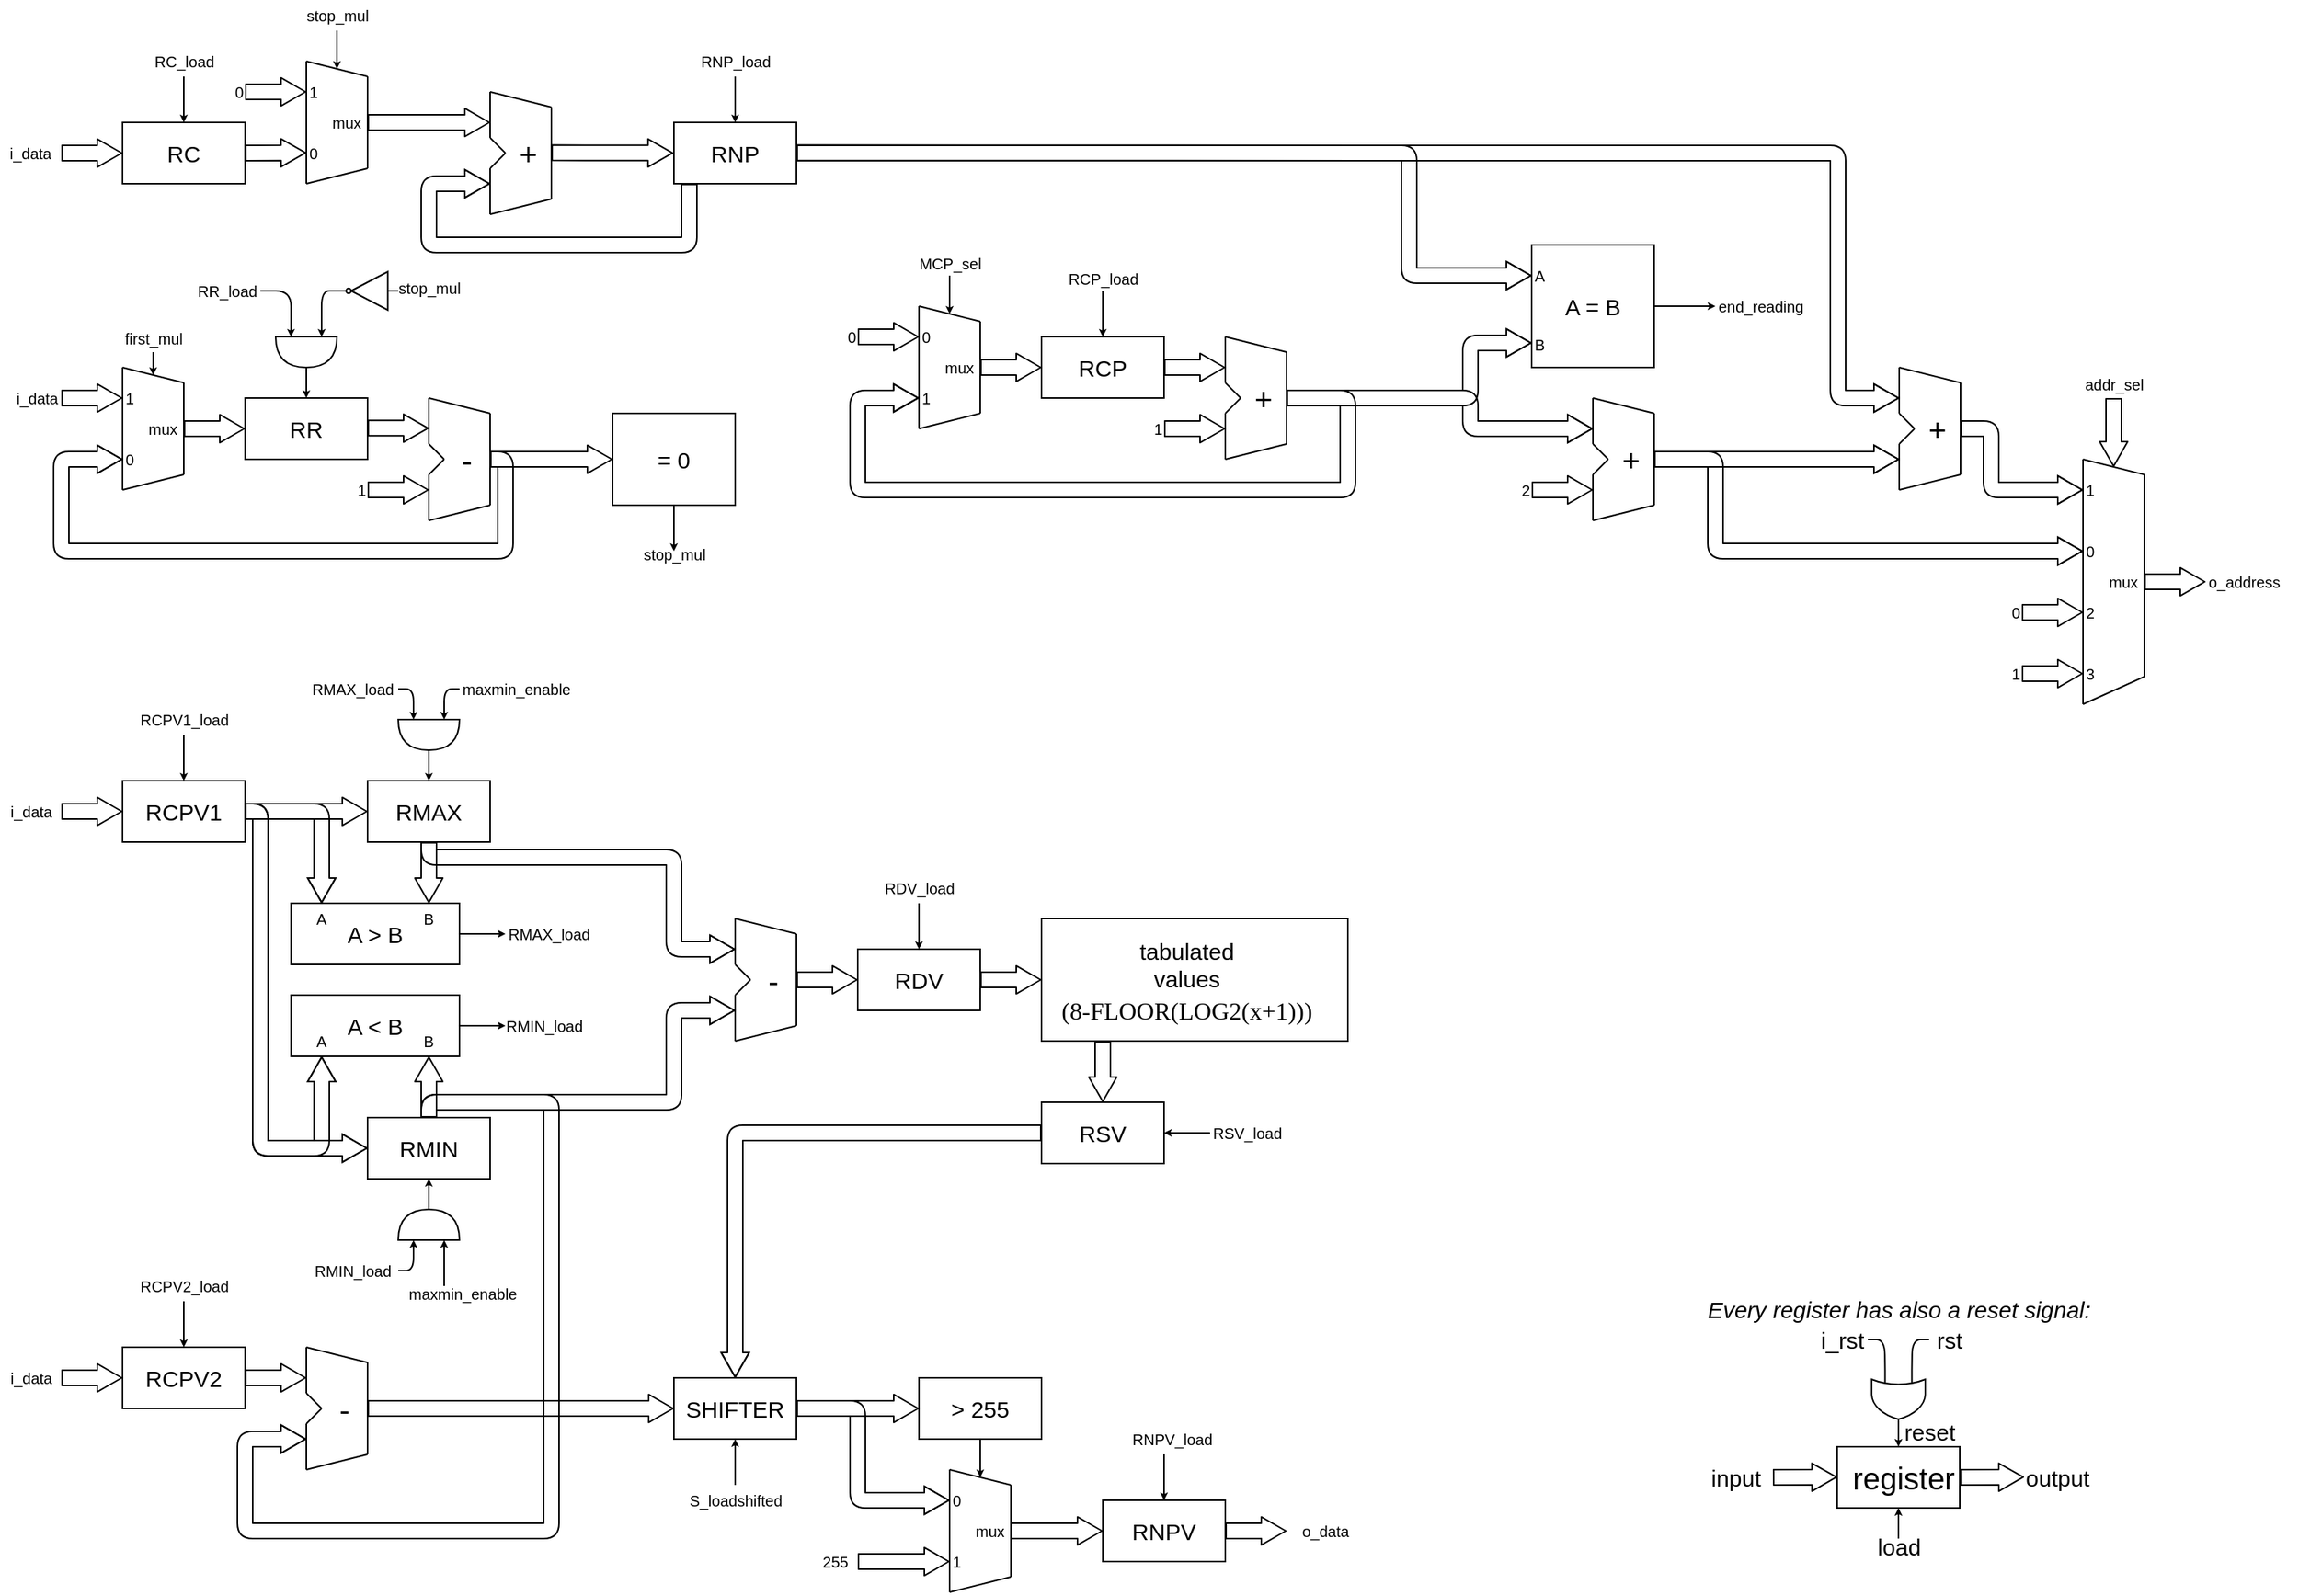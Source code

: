 <mxfile version="14.9.6" type="device"><diagram name="Page-1" id="7e0a89b8-554c-2b80-1dc8-d5c74ca68de4"><mxGraphModel dx="1422" dy="822" grid="1" gridSize="10" guides="1" tooltips="1" connect="1" arrows="1" fold="1" page="1" pageScale="1" pageWidth="1100" pageHeight="850" background="none" math="0" shadow="0"><root><mxCell id="0"/><mxCell id="1" parent="0"/><mxCell id="elUcpH7rQHWcfeSgbwAF-39" value="" style="group" parent="1" vertex="1" connectable="0"><mxGeometry x="680" y="380" width="40" height="80" as="geometry"/></mxCell><mxCell id="elUcpH7rQHWcfeSgbwAF-40" value="" style="endArrow=none;html=1;" parent="elUcpH7rQHWcfeSgbwAF-39" edge="1"><mxGeometry width="50" height="50" relative="1" as="geometry"><mxPoint y="80" as="sourcePoint"/><mxPoint y="50" as="targetPoint"/></mxGeometry></mxCell><mxCell id="elUcpH7rQHWcfeSgbwAF-41" value="" style="endArrow=none;html=1;" parent="elUcpH7rQHWcfeSgbwAF-39" edge="1"><mxGeometry width="50" height="50" relative="1" as="geometry"><mxPoint y="30" as="sourcePoint"/><mxPoint as="targetPoint"/></mxGeometry></mxCell><mxCell id="elUcpH7rQHWcfeSgbwAF-42" value="" style="endArrow=none;html=1;" parent="elUcpH7rQHWcfeSgbwAF-39" edge="1"><mxGeometry width="50" height="50" relative="1" as="geometry"><mxPoint y="80" as="sourcePoint"/><mxPoint x="40" y="70" as="targetPoint"/></mxGeometry></mxCell><mxCell id="elUcpH7rQHWcfeSgbwAF-43" value="" style="endArrow=none;html=1;" parent="elUcpH7rQHWcfeSgbwAF-39" edge="1"><mxGeometry width="50" height="50" relative="1" as="geometry"><mxPoint x="40" y="10" as="sourcePoint"/><mxPoint as="targetPoint"/></mxGeometry></mxCell><mxCell id="elUcpH7rQHWcfeSgbwAF-44" value="" style="endArrow=none;html=1;" parent="elUcpH7rQHWcfeSgbwAF-39" edge="1"><mxGeometry width="50" height="50" relative="1" as="geometry"><mxPoint y="50" as="sourcePoint"/><mxPoint x="10" y="40" as="targetPoint"/></mxGeometry></mxCell><mxCell id="elUcpH7rQHWcfeSgbwAF-45" value="" style="endArrow=none;html=1;" parent="elUcpH7rQHWcfeSgbwAF-39" edge="1"><mxGeometry width="50" height="50" relative="1" as="geometry"><mxPoint x="10" y="40" as="sourcePoint"/><mxPoint y="30" as="targetPoint"/></mxGeometry></mxCell><mxCell id="elUcpH7rQHWcfeSgbwAF-46" value="" style="endArrow=none;html=1;" parent="elUcpH7rQHWcfeSgbwAF-39" edge="1"><mxGeometry width="50" height="50" relative="1" as="geometry"><mxPoint x="40" y="70" as="sourcePoint"/><mxPoint x="40" y="10" as="targetPoint"/></mxGeometry></mxCell><mxCell id="elUcpH7rQHWcfeSgbwAF-47" value="+" style="text;html=1;strokeColor=none;fillColor=none;align=center;verticalAlign=middle;whiteSpace=wrap;rounded=0;fontStyle=0;fontSize=20;" parent="elUcpH7rQHWcfeSgbwAF-39" vertex="1"><mxGeometry x="10" y="30" width="30" height="20" as="geometry"/></mxCell><mxCell id="elUcpH7rQHWcfeSgbwAF-67" value="" style="shape=flexArrow;endArrow=classic;html=1;fontSize=20;endSize=5;strokeWidth=1;endWidth=7.258;entryX=-0.005;entryY=0.498;entryDx=0;entryDy=0;entryPerimeter=0;" parent="1" target="elUcpH7rQHWcfeSgbwAF-1" edge="1"><mxGeometry width="50" height="50" relative="1" as="geometry"><mxPoint x="720" y="419.8" as="sourcePoint"/><mxPoint x="790" y="419.8" as="targetPoint"/></mxGeometry></mxCell><mxCell id="elUcpH7rQHWcfeSgbwAF-69" value="" style="shape=flexArrow;endArrow=classic;html=1;fontSize=20;endSize=5;strokeWidth=1;endWidth=7.258;" parent="1" edge="1"><mxGeometry width="50" height="50" relative="1" as="geometry"><mxPoint x="600" y="400" as="sourcePoint"/><mxPoint x="680" y="400" as="targetPoint"/></mxGeometry></mxCell><mxCell id="elUcpH7rQHWcfeSgbwAF-70" value="" style="shape=flexArrow;endArrow=classic;html=1;fontSize=20;endSize=5;strokeWidth=1;endWidth=7.258;" parent="1" edge="1"><mxGeometry width="50" height="50" relative="1" as="geometry"><mxPoint x="810" y="440" as="sourcePoint"/><mxPoint x="680" y="440" as="targetPoint"/><Array as="points"><mxPoint x="810" y="480"/><mxPoint x="640" y="480"/><mxPoint x="640" y="440"/></Array></mxGeometry></mxCell><mxCell id="elUcpH7rQHWcfeSgbwAF-82" value="" style="shape=flexArrow;endArrow=classic;html=1;fontSize=20;endSize=5;strokeWidth=1;endWidth=7.258;" parent="1" edge="1"><mxGeometry width="50" height="50" relative="1" as="geometry"><mxPoint x="520" y="380" as="sourcePoint"/><mxPoint x="560" y="380" as="targetPoint"/></mxGeometry></mxCell><mxCell id="elUcpH7rQHWcfeSgbwAF-87" value="" style="shape=flexArrow;endArrow=classic;html=1;fontSize=20;endSize=5;strokeWidth=1;endWidth=7.258;" parent="1" edge="1"><mxGeometry width="50" height="50" relative="1" as="geometry"><mxPoint x="520" y="420" as="sourcePoint"/><mxPoint x="560" y="419.76" as="targetPoint"/></mxGeometry></mxCell><mxCell id="elUcpH7rQHWcfeSgbwAF-88" value="" style="shape=flexArrow;endArrow=classic;html=1;fontSize=20;endSize=5;strokeWidth=1;endWidth=7.258;" parent="1" edge="1"><mxGeometry width="50" height="50" relative="1" as="geometry"><mxPoint x="400" y="420" as="sourcePoint"/><mxPoint x="440" y="420" as="targetPoint"/></mxGeometry></mxCell><mxCell id="elUcpH7rQHWcfeSgbwAF-89" value="" style="group;fontSize=10;align=left;" parent="1" vertex="1" connectable="0"><mxGeometry x="440" y="550" width="45" height="90" as="geometry"/></mxCell><mxCell id="elUcpH7rQHWcfeSgbwAF-90" value="" style="endArrow=none;html=1;" parent="elUcpH7rQHWcfeSgbwAF-89" edge="1"><mxGeometry y="10" width="50" height="50" as="geometry"><mxPoint y="90" as="sourcePoint"/><mxPoint y="10" as="targetPoint"/></mxGeometry></mxCell><mxCell id="elUcpH7rQHWcfeSgbwAF-91" value="" style="endArrow=none;html=1;" parent="elUcpH7rQHWcfeSgbwAF-89" edge="1"><mxGeometry y="10" width="50" height="50" as="geometry"><mxPoint y="90" as="sourcePoint"/><mxPoint x="40" y="80" as="targetPoint"/></mxGeometry></mxCell><mxCell id="elUcpH7rQHWcfeSgbwAF-92" value="" style="endArrow=none;html=1;" parent="elUcpH7rQHWcfeSgbwAF-89" edge="1"><mxGeometry y="10" width="50" height="50" as="geometry"><mxPoint x="40" y="20" as="sourcePoint"/><mxPoint y="10" as="targetPoint"/></mxGeometry></mxCell><mxCell id="elUcpH7rQHWcfeSgbwAF-93" value="" style="endArrow=none;html=1;" parent="elUcpH7rQHWcfeSgbwAF-89" edge="1"><mxGeometry y="10" width="50" height="50" as="geometry"><mxPoint x="40" y="80" as="sourcePoint"/><mxPoint x="40" y="20" as="targetPoint"/></mxGeometry></mxCell><mxCell id="elUcpH7rQHWcfeSgbwAF-94" value="1" style="text;html=1;align=left;verticalAlign=middle;resizable=0;points=[];autosize=1;strokeColor=none;fontSize=10;" parent="elUcpH7rQHWcfeSgbwAF-89" vertex="1"><mxGeometry y="20" width="20" height="20" as="geometry"/></mxCell><mxCell id="elUcpH7rQHWcfeSgbwAF-95" value="mux" style="text;html=1;align=left;verticalAlign=middle;resizable=0;points=[];autosize=1;strokeColor=none;fontSize=10;" parent="elUcpH7rQHWcfeSgbwAF-89" vertex="1"><mxGeometry x="15" y="40" width="30" height="20" as="geometry"/></mxCell><mxCell id="elUcpH7rQHWcfeSgbwAF-96" value="" style="endArrow=classic;html=1;fontSize=10;endSize=2;strokeWidth=1;startSize=6;" parent="elUcpH7rQHWcfeSgbwAF-89" edge="1"><mxGeometry width="50" height="50" relative="1" as="geometry"><mxPoint x="20" as="sourcePoint"/><mxPoint x="20" y="15" as="targetPoint"/></mxGeometry></mxCell><mxCell id="elUcpH7rQHWcfeSgbwAF-97" value="0" style="text;html=1;align=left;verticalAlign=middle;resizable=0;points=[];autosize=1;strokeColor=none;fontSize=10;" parent="elUcpH7rQHWcfeSgbwAF-89" vertex="1"><mxGeometry y="60" width="20" height="20" as="geometry"/></mxCell><mxCell id="elUcpH7rQHWcfeSgbwAF-98" value="" style="endArrow=none;html=1;fontSize=10;endSize=5;strokeWidth=1;" parent="elUcpH7rQHWcfeSgbwAF-89" target="elUcpH7rQHWcfeSgbwAF-97" edge="1"><mxGeometry width="50" height="50" relative="1" as="geometry"><mxPoint x="20" y="80" as="sourcePoint"/><mxPoint x="70" y="30.0" as="targetPoint"/></mxGeometry></mxCell><mxCell id="elUcpH7rQHWcfeSgbwAF-99" value="" style="shape=flexArrow;endArrow=classic;html=1;fontSize=20;endSize=5;strokeWidth=1;endWidth=7.258;" parent="1" edge="1"><mxGeometry width="50" height="50" relative="1" as="geometry"><mxPoint x="400" y="580" as="sourcePoint"/><mxPoint x="440" y="580" as="targetPoint"/></mxGeometry></mxCell><mxCell id="elUcpH7rQHWcfeSgbwAF-100" value="" style="shape=flexArrow;endArrow=classic;html=1;fontSize=20;endSize=5;strokeWidth=1;endWidth=7.258;" parent="1" edge="1"><mxGeometry width="50" height="50" relative="1" as="geometry"><mxPoint x="480" y="600" as="sourcePoint"/><mxPoint x="520" y="600" as="targetPoint"/></mxGeometry></mxCell><mxCell id="elUcpH7rQHWcfeSgbwAF-101" value="" style="group;fontSize=10;align=left;" parent="1" vertex="1" connectable="0"><mxGeometry x="640" y="580" width="40" height="80" as="geometry"/></mxCell><mxCell id="elUcpH7rQHWcfeSgbwAF-102" value="" style="endArrow=none;html=1;" parent="elUcpH7rQHWcfeSgbwAF-101" edge="1"><mxGeometry width="50" height="50" relative="1" as="geometry"><mxPoint y="80" as="sourcePoint"/><mxPoint y="50" as="targetPoint"/></mxGeometry></mxCell><mxCell id="elUcpH7rQHWcfeSgbwAF-103" value="" style="endArrow=none;html=1;" parent="elUcpH7rQHWcfeSgbwAF-101" edge="1"><mxGeometry width="50" height="50" relative="1" as="geometry"><mxPoint y="30" as="sourcePoint"/><mxPoint as="targetPoint"/></mxGeometry></mxCell><mxCell id="elUcpH7rQHWcfeSgbwAF-104" value="" style="endArrow=none;html=1;" parent="elUcpH7rQHWcfeSgbwAF-101" edge="1"><mxGeometry width="50" height="50" relative="1" as="geometry"><mxPoint y="80" as="sourcePoint"/><mxPoint x="40" y="70" as="targetPoint"/></mxGeometry></mxCell><mxCell id="elUcpH7rQHWcfeSgbwAF-105" value="" style="endArrow=none;html=1;" parent="elUcpH7rQHWcfeSgbwAF-101" edge="1"><mxGeometry width="50" height="50" relative="1" as="geometry"><mxPoint x="40" y="10" as="sourcePoint"/><mxPoint as="targetPoint"/></mxGeometry></mxCell><mxCell id="elUcpH7rQHWcfeSgbwAF-106" value="" style="endArrow=none;html=1;" parent="elUcpH7rQHWcfeSgbwAF-101" edge="1"><mxGeometry width="50" height="50" relative="1" as="geometry"><mxPoint y="50" as="sourcePoint"/><mxPoint x="10" y="40" as="targetPoint"/></mxGeometry></mxCell><mxCell id="elUcpH7rQHWcfeSgbwAF-107" value="" style="endArrow=none;html=1;" parent="elUcpH7rQHWcfeSgbwAF-101" edge="1"><mxGeometry width="50" height="50" relative="1" as="geometry"><mxPoint x="10" y="40" as="sourcePoint"/><mxPoint y="30" as="targetPoint"/></mxGeometry></mxCell><mxCell id="elUcpH7rQHWcfeSgbwAF-108" value="" style="endArrow=none;html=1;" parent="elUcpH7rQHWcfeSgbwAF-101" edge="1"><mxGeometry width="50" height="50" relative="1" as="geometry"><mxPoint x="40" y="70" as="sourcePoint"/><mxPoint x="40" y="10" as="targetPoint"/></mxGeometry></mxCell><mxCell id="elUcpH7rQHWcfeSgbwAF-109" value="-" style="text;html=1;strokeColor=none;fillColor=none;align=center;verticalAlign=middle;whiteSpace=wrap;rounded=0;fontStyle=0;fontSize=20;" parent="elUcpH7rQHWcfeSgbwAF-101" vertex="1"><mxGeometry x="10" y="30" width="30" height="20" as="geometry"/></mxCell><mxCell id="elUcpH7rQHWcfeSgbwAF-110" value="" style="shape=flexArrow;endArrow=classic;html=1;fontSize=20;endSize=5;strokeWidth=1;endWidth=7.258;" parent="1" edge="1"><mxGeometry width="50" height="50" relative="1" as="geometry"><mxPoint x="600" y="640" as="sourcePoint"/><mxPoint x="640" y="640" as="targetPoint"/></mxGeometry></mxCell><mxCell id="elUcpH7rQHWcfeSgbwAF-111" value="" style="shape=flexArrow;endArrow=classic;html=1;fontSize=20;endSize=5;strokeWidth=1;endWidth=7.258;entryX=0;entryY=0.5;entryDx=0;entryDy=0;" parent="1" target="elUcpH7rQHWcfeSgbwAF-119" edge="1"><mxGeometry width="50" height="50" relative="1" as="geometry"><mxPoint x="680" y="620" as="sourcePoint"/><mxPoint x="750" y="620" as="targetPoint"/></mxGeometry></mxCell><mxCell id="elUcpH7rQHWcfeSgbwAF-114" value="" style="shape=flexArrow;endArrow=classic;html=1;fontSize=20;endSize=5;strokeWidth=1;endWidth=7.258;" parent="1" edge="1"><mxGeometry width="50" height="50" relative="1" as="geometry"><mxPoint x="680" y="620" as="sourcePoint"/><mxPoint x="440" y="620" as="targetPoint"/><Array as="points"><mxPoint x="690" y="620"/><mxPoint x="690" y="680"/><mxPoint x="400" y="680"/><mxPoint x="400" y="620"/></Array></mxGeometry></mxCell><mxCell id="elUcpH7rQHWcfeSgbwAF-115" value="" style="shape=or;whiteSpace=wrap;html=1;fontSize=10;align=left;rotation=90;" parent="1" vertex="1"><mxGeometry x="550" y="530" width="20" height="40" as="geometry"/></mxCell><mxCell id="elUcpH7rQHWcfeSgbwAF-116" value="" style="endArrow=classic;html=1;fontSize=10;strokeWidth=1;endSize=2;" parent="1" edge="1"><mxGeometry width="50" height="50" relative="1" as="geometry"><mxPoint x="580" y="510" as="sourcePoint"/><mxPoint x="570" y="540" as="targetPoint"/><Array as="points"><mxPoint x="570" y="510"/></Array></mxGeometry></mxCell><mxCell id="elUcpH7rQHWcfeSgbwAF-117" value="" style="endArrow=classic;html=1;fontSize=10;strokeWidth=1;entryX=0;entryY=0.75;entryDx=0;entryDy=0;entryPerimeter=0;endSize=2;" parent="1" target="elUcpH7rQHWcfeSgbwAF-115" edge="1"><mxGeometry width="50" height="50" relative="1" as="geometry"><mxPoint x="530" y="510" as="sourcePoint"/><mxPoint x="620" y="520" as="targetPoint"/><Array as="points"><mxPoint x="550" y="510"/></Array></mxGeometry></mxCell><mxCell id="elUcpH7rQHWcfeSgbwAF-119" value="" style="rounded=0;whiteSpace=wrap;html=1;fontSize=10;align=left;" parent="1" vertex="1"><mxGeometry x="760" y="590" width="80" height="60" as="geometry"/></mxCell><mxCell id="elUcpH7rQHWcfeSgbwAF-75" value="mux" style="text;html=1;align=left;verticalAlign=middle;resizable=0;points=[];autosize=1;strokeColor=none;fontSize=10;" parent="1" vertex="1"><mxGeometry x="575" y="390" width="30" height="20" as="geometry"/></mxCell><mxCell id="elUcpH7rQHWcfeSgbwAF-121" value="" style="group" parent="1" vertex="1" connectable="0"><mxGeometry x="560" y="340" width="40" height="100" as="geometry"/></mxCell><mxCell id="elUcpH7rQHWcfeSgbwAF-57" value="" style="endArrow=none;html=1;" parent="elUcpH7rQHWcfeSgbwAF-121" edge="1"><mxGeometry y="20" width="50" height="50" as="geometry"><mxPoint y="100" as="sourcePoint"/><mxPoint y="20" as="targetPoint"/></mxGeometry></mxCell><mxCell id="elUcpH7rQHWcfeSgbwAF-58" value="" style="endArrow=none;html=1;" parent="elUcpH7rQHWcfeSgbwAF-121" edge="1"><mxGeometry y="20" width="50" height="50" as="geometry"><mxPoint y="100" as="sourcePoint"/><mxPoint x="40" y="90" as="targetPoint"/></mxGeometry></mxCell><mxCell id="elUcpH7rQHWcfeSgbwAF-59" value="" style="endArrow=none;html=1;" parent="elUcpH7rQHWcfeSgbwAF-121" edge="1"><mxGeometry y="20" width="50" height="50" as="geometry"><mxPoint x="40" y="30" as="sourcePoint"/><mxPoint y="20" as="targetPoint"/></mxGeometry></mxCell><mxCell id="elUcpH7rQHWcfeSgbwAF-62" value="" style="endArrow=none;html=1;" parent="elUcpH7rQHWcfeSgbwAF-121" edge="1"><mxGeometry y="20" width="50" height="50" as="geometry"><mxPoint x="40" y="90" as="sourcePoint"/><mxPoint x="40" y="30" as="targetPoint"/></mxGeometry></mxCell><mxCell id="elUcpH7rQHWcfeSgbwAF-71" value="1" style="text;html=1;align=left;verticalAlign=middle;resizable=0;points=[];autosize=1;strokeColor=none;fontSize=10;" parent="elUcpH7rQHWcfeSgbwAF-121" vertex="1"><mxGeometry y="30" width="20" height="20" as="geometry"/></mxCell><mxCell id="elUcpH7rQHWcfeSgbwAF-76" value="" style="endArrow=classic;html=1;fontSize=10;endSize=2;strokeWidth=1;startSize=6;" parent="elUcpH7rQHWcfeSgbwAF-121" edge="1"><mxGeometry y="10" width="50" height="50" as="geometry"><mxPoint x="20" as="sourcePoint"/><mxPoint x="20" y="25" as="targetPoint"/></mxGeometry></mxCell><mxCell id="elUcpH7rQHWcfeSgbwAF-72" value="0" style="text;html=1;align=left;verticalAlign=middle;resizable=0;points=[];autosize=1;strokeColor=none;fontSize=10;" parent="elUcpH7rQHWcfeSgbwAF-121" vertex="1"><mxGeometry y="70" width="20" height="20" as="geometry"/></mxCell><mxCell id="elUcpH7rQHWcfeSgbwAF-78" value="" style="endArrow=none;html=1;fontSize=10;endSize=5;strokeWidth=1;" parent="elUcpH7rQHWcfeSgbwAF-121" target="elUcpH7rQHWcfeSgbwAF-72" edge="1"><mxGeometry y="10" width="50" height="50" as="geometry"><mxPoint x="20" y="90" as="sourcePoint"/><mxPoint x="70" y="40.0" as="targetPoint"/></mxGeometry></mxCell><mxCell id="elUcpH7rQHWcfeSgbwAF-122" value="" style="endArrow=classic;html=1;fontSize=10;strokeWidth=1;exitX=0.5;exitY=1;exitDx=0;exitDy=0;endSize=2;" parent="1" source="elUcpH7rQHWcfeSgbwAF-119" edge="1"><mxGeometry width="50" height="50" relative="1" as="geometry"><mxPoint x="770" y="720" as="sourcePoint"/><mxPoint x="800" y="680" as="targetPoint"/></mxGeometry></mxCell><mxCell id="elUcpH7rQHWcfeSgbwAF-133" value="" style="shape=flexArrow;endArrow=classic;html=1;fontSize=20;endSize=5;strokeWidth=1;endWidth=7.258;" parent="1" edge="1"><mxGeometry width="50" height="50" relative="1" as="geometry"><mxPoint x="920" y="540" as="sourcePoint"/><mxPoint x="960" y="540" as="targetPoint"/></mxGeometry></mxCell><mxCell id="elUcpH7rQHWcfeSgbwAF-134" value="" style="shape=flexArrow;endArrow=classic;html=1;fontSize=20;endSize=5;strokeWidth=1;endWidth=7.258;" parent="1" edge="1"><mxGeometry width="50" height="50" relative="1" as="geometry"><mxPoint x="1000" y="560" as="sourcePoint"/><mxPoint x="1040" y="560" as="targetPoint"/></mxGeometry></mxCell><mxCell id="elUcpH7rQHWcfeSgbwAF-137" value="" style="group;fontSize=10;align=left;" parent="1" vertex="1" connectable="0"><mxGeometry x="1160" y="540" width="40" height="80" as="geometry"/></mxCell><mxCell id="elUcpH7rQHWcfeSgbwAF-138" value="" style="endArrow=none;html=1;" parent="elUcpH7rQHWcfeSgbwAF-137" edge="1"><mxGeometry width="50" height="50" relative="1" as="geometry"><mxPoint y="80" as="sourcePoint"/><mxPoint y="50" as="targetPoint"/></mxGeometry></mxCell><mxCell id="elUcpH7rQHWcfeSgbwAF-139" value="" style="endArrow=none;html=1;" parent="elUcpH7rQHWcfeSgbwAF-137" edge="1"><mxGeometry width="50" height="50" relative="1" as="geometry"><mxPoint y="30" as="sourcePoint"/><mxPoint as="targetPoint"/></mxGeometry></mxCell><mxCell id="elUcpH7rQHWcfeSgbwAF-140" value="" style="endArrow=none;html=1;" parent="elUcpH7rQHWcfeSgbwAF-137" edge="1"><mxGeometry width="50" height="50" relative="1" as="geometry"><mxPoint y="80" as="sourcePoint"/><mxPoint x="40" y="70" as="targetPoint"/></mxGeometry></mxCell><mxCell id="elUcpH7rQHWcfeSgbwAF-141" value="" style="endArrow=none;html=1;" parent="elUcpH7rQHWcfeSgbwAF-137" edge="1"><mxGeometry width="50" height="50" relative="1" as="geometry"><mxPoint x="40" y="10" as="sourcePoint"/><mxPoint as="targetPoint"/></mxGeometry></mxCell><mxCell id="elUcpH7rQHWcfeSgbwAF-142" value="" style="endArrow=none;html=1;" parent="elUcpH7rQHWcfeSgbwAF-137" edge="1"><mxGeometry width="50" height="50" relative="1" as="geometry"><mxPoint y="50" as="sourcePoint"/><mxPoint x="10" y="40" as="targetPoint"/></mxGeometry></mxCell><mxCell id="elUcpH7rQHWcfeSgbwAF-143" value="" style="endArrow=none;html=1;" parent="elUcpH7rQHWcfeSgbwAF-137" edge="1"><mxGeometry width="50" height="50" relative="1" as="geometry"><mxPoint x="10" y="40" as="sourcePoint"/><mxPoint y="30" as="targetPoint"/></mxGeometry></mxCell><mxCell id="elUcpH7rQHWcfeSgbwAF-144" value="" style="endArrow=none;html=1;" parent="elUcpH7rQHWcfeSgbwAF-137" edge="1"><mxGeometry width="50" height="50" relative="1" as="geometry"><mxPoint x="40" y="70" as="sourcePoint"/><mxPoint x="40" y="10" as="targetPoint"/></mxGeometry></mxCell><mxCell id="elUcpH7rQHWcfeSgbwAF-145" value="+" style="text;html=1;strokeColor=none;fillColor=none;align=center;verticalAlign=middle;whiteSpace=wrap;rounded=0;fontStyle=0;fontSize=20;" parent="elUcpH7rQHWcfeSgbwAF-137" vertex="1"><mxGeometry x="10" y="30" width="30" height="20" as="geometry"/></mxCell><mxCell id="elUcpH7rQHWcfeSgbwAF-146" value="" style="shape=flexArrow;endArrow=classic;html=1;fontSize=20;endSize=5;strokeWidth=1;endWidth=7.258;" parent="1" edge="1"><mxGeometry width="50" height="50" relative="1" as="geometry"><mxPoint x="1120" y="560" as="sourcePoint"/><mxPoint x="1160" y="560" as="targetPoint"/></mxGeometry></mxCell><mxCell id="elUcpH7rQHWcfeSgbwAF-147" value="" style="shape=flexArrow;endArrow=classic;html=1;fontSize=20;endSize=5;strokeWidth=1;endWidth=7.258;" parent="1" edge="1"><mxGeometry width="50" height="50" relative="1" as="geometry"><mxPoint x="1120" y="600" as="sourcePoint"/><mxPoint x="1160" y="600" as="targetPoint"/></mxGeometry></mxCell><mxCell id="elUcpH7rQHWcfeSgbwAF-148" value="" style="shape=flexArrow;endArrow=classic;html=1;fontSize=20;endSize=5;strokeWidth=1;endWidth=7.258;entryX=-0.003;entryY=0.499;entryDx=0;entryDy=0;entryPerimeter=0;" parent="1" target="elUcpH7rQHWcfeSgbwAF-131" edge="1"><mxGeometry width="50" height="50" relative="1" as="geometry"><mxPoint x="1200" y="580" as="sourcePoint"/><mxPoint x="959" y="581" as="targetPoint"/><Array as="points"><mxPoint x="1240" y="580"/><mxPoint x="1240" y="640"/><mxPoint x="1090" y="640"/><mxPoint x="920" y="640"/><mxPoint x="920" y="580"/></Array></mxGeometry></mxCell><mxCell id="elUcpH7rQHWcfeSgbwAF-149" value="" style="group" parent="1" vertex="1" connectable="0"><mxGeometry x="920" y="500" width="60" height="100" as="geometry"/></mxCell><mxCell id="elUcpH7rQHWcfeSgbwAF-124" value="" style="endArrow=none;html=1;" parent="elUcpH7rQHWcfeSgbwAF-149" edge="1"><mxGeometry x="40" y="20" width="50" height="50" as="geometry"><mxPoint x="40" y="100" as="sourcePoint"/><mxPoint x="40" y="20" as="targetPoint"/></mxGeometry></mxCell><mxCell id="elUcpH7rQHWcfeSgbwAF-125" value="" style="endArrow=none;html=1;" parent="elUcpH7rQHWcfeSgbwAF-149" edge="1"><mxGeometry x="40" y="20" width="50" height="50" as="geometry"><mxPoint x="40" y="100" as="sourcePoint"/><mxPoint x="80" y="90" as="targetPoint"/></mxGeometry></mxCell><mxCell id="elUcpH7rQHWcfeSgbwAF-126" value="" style="endArrow=none;html=1;" parent="elUcpH7rQHWcfeSgbwAF-149" edge="1"><mxGeometry x="40" y="20" width="50" height="50" as="geometry"><mxPoint x="80" y="30" as="sourcePoint"/><mxPoint x="40" y="20" as="targetPoint"/></mxGeometry></mxCell><mxCell id="elUcpH7rQHWcfeSgbwAF-127" value="" style="endArrow=none;html=1;" parent="elUcpH7rQHWcfeSgbwAF-149" edge="1"><mxGeometry x="40" y="20" width="50" height="50" as="geometry"><mxPoint x="80" y="90" as="sourcePoint"/><mxPoint x="80" y="30" as="targetPoint"/></mxGeometry></mxCell><mxCell id="elUcpH7rQHWcfeSgbwAF-128" value="0" style="text;html=1;align=left;verticalAlign=middle;resizable=0;points=[];autosize=1;strokeColor=none;fontSize=10;" parent="elUcpH7rQHWcfeSgbwAF-149" vertex="1"><mxGeometry x="40" y="30" width="20" height="20" as="geometry"/></mxCell><mxCell id="elUcpH7rQHWcfeSgbwAF-129" value="mux" style="text;html=1;align=left;verticalAlign=middle;resizable=0;points=[];autosize=1;strokeColor=none;fontSize=10;" parent="elUcpH7rQHWcfeSgbwAF-149" vertex="1"><mxGeometry x="55" y="50" width="30" height="20" as="geometry"/></mxCell><mxCell id="elUcpH7rQHWcfeSgbwAF-131" value="1" style="text;html=1;align=left;verticalAlign=middle;resizable=0;points=[];autosize=1;strokeColor=none;fontSize=10;" parent="elUcpH7rQHWcfeSgbwAF-149" vertex="1"><mxGeometry x="40" y="70" width="20" height="20" as="geometry"/></mxCell><mxCell id="elUcpH7rQHWcfeSgbwAF-132" value="" style="endArrow=none;html=1;fontSize=10;endSize=5;strokeWidth=1;" parent="elUcpH7rQHWcfeSgbwAF-149" target="elUcpH7rQHWcfeSgbwAF-131" edge="1"><mxGeometry x="40" y="10" width="50" height="50" as="geometry"><mxPoint x="60" y="90" as="sourcePoint"/><mxPoint x="110" y="40" as="targetPoint"/></mxGeometry></mxCell><mxCell id="elUcpH7rQHWcfeSgbwAF-153" value="" style="shape=flexArrow;endArrow=classic;html=1;fontSize=20;endSize=5;strokeWidth=1;endWidth=7.258;" parent="1" edge="1"><mxGeometry width="50" height="50" relative="1" as="geometry"><mxPoint x="600" y="599.67" as="sourcePoint"/><mxPoint x="640" y="599.67" as="targetPoint"/></mxGeometry></mxCell><mxCell id="elUcpH7rQHWcfeSgbwAF-130" value="" style="endArrow=classic;html=1;fontSize=10;endSize=2;strokeWidth=1;startSize=6;" parent="1" edge="1"><mxGeometry x="960" y="510" width="50" height="50" as="geometry"><mxPoint x="980" y="500" as="sourcePoint"/><mxPoint x="980" y="525" as="targetPoint"/></mxGeometry></mxCell><mxCell id="elUcpH7rQHWcfeSgbwAF-157" value="" style="group" parent="1" vertex="1" connectable="0"><mxGeometry x="800" y="370" width="80" height="70" as="geometry"/></mxCell><mxCell id="elUcpH7rQHWcfeSgbwAF-1" value="" style="rounded=0;whiteSpace=wrap;html=1;" parent="elUcpH7rQHWcfeSgbwAF-157" vertex="1"><mxGeometry y="30" width="80" height="40" as="geometry"/></mxCell><mxCell id="elUcpH7rQHWcfeSgbwAF-155" value="" style="endArrow=classic;html=1;fontSize=10;strokeWidth=1;entryX=0.5;entryY=0;entryDx=0;entryDy=0;endSize=2;" parent="elUcpH7rQHWcfeSgbwAF-157" target="elUcpH7rQHWcfeSgbwAF-1" edge="1"><mxGeometry width="50" height="50" relative="1" as="geometry"><mxPoint x="40" as="sourcePoint"/><mxPoint x="40" y="-40" as="targetPoint"/></mxGeometry></mxCell><mxCell id="elUcpH7rQHWcfeSgbwAF-232" value="RNP" style="text;html=1;strokeColor=none;fillColor=none;align=center;verticalAlign=middle;whiteSpace=wrap;rounded=0;fontSize=15;" parent="elUcpH7rQHWcfeSgbwAF-157" vertex="1"><mxGeometry x="20" y="40" width="40" height="20" as="geometry"/></mxCell><mxCell id="elUcpH7rQHWcfeSgbwAF-158" value="" style="group" parent="1" vertex="1" connectable="0"><mxGeometry x="440" y="370" width="90" height="70" as="geometry"/></mxCell><mxCell id="elUcpH7rQHWcfeSgbwAF-83" value="" style="rounded=0;whiteSpace=wrap;html=1;fontSize=10;align=left;" parent="elUcpH7rQHWcfeSgbwAF-158" vertex="1"><mxGeometry y="30" width="80" height="40" as="geometry"/></mxCell><mxCell id="elUcpH7rQHWcfeSgbwAF-150" value="" style="endArrow=classic;html=1;fontSize=10;strokeWidth=1;entryX=0.5;entryY=0;entryDx=0;entryDy=0;endSize=2;" parent="elUcpH7rQHWcfeSgbwAF-158" target="elUcpH7rQHWcfeSgbwAF-83" edge="1"><mxGeometry width="50" height="50" relative="1" as="geometry"><mxPoint x="40" as="sourcePoint"/><mxPoint x="40" y="-70" as="targetPoint"/></mxGeometry></mxCell><mxCell id="elUcpH7rQHWcfeSgbwAF-229" value="RC" style="text;html=1;strokeColor=none;fillColor=none;align=center;verticalAlign=middle;whiteSpace=wrap;rounded=0;fontSize=15;" parent="elUcpH7rQHWcfeSgbwAF-158" vertex="1"><mxGeometry x="20" y="40" width="40" height="20" as="geometry"/></mxCell><mxCell id="elUcpH7rQHWcfeSgbwAF-253" value="0" style="text;html=1;align=right;verticalAlign=middle;resizable=0;points=[];autosize=1;strokeColor=none;fontSize=10;" parent="elUcpH7rQHWcfeSgbwAF-158" vertex="1"><mxGeometry x="60" width="20" height="20" as="geometry"/></mxCell><mxCell id="elUcpH7rQHWcfeSgbwAF-159" value="" style="group" parent="1" vertex="1" connectable="0"><mxGeometry x="1040" y="510" width="80" height="70" as="geometry"/></mxCell><mxCell id="elUcpH7rQHWcfeSgbwAF-135" value="" style="rounded=0;whiteSpace=wrap;html=1;fontSize=10;align=left;" parent="elUcpH7rQHWcfeSgbwAF-159" vertex="1"><mxGeometry y="30" width="80" height="40" as="geometry"/></mxCell><mxCell id="elUcpH7rQHWcfeSgbwAF-156" value="" style="endArrow=classic;html=1;fontSize=10;strokeWidth=1;entryX=0.5;entryY=0;entryDx=0;entryDy=0;endSize=2;" parent="elUcpH7rQHWcfeSgbwAF-159" target="elUcpH7rQHWcfeSgbwAF-135" edge="1"><mxGeometry width="50" height="50" relative="1" as="geometry"><mxPoint x="40" as="sourcePoint"/><mxPoint x="-130" y="100" as="targetPoint"/></mxGeometry></mxCell><mxCell id="elUcpH7rQHWcfeSgbwAF-233" value="RCP" style="text;html=1;strokeColor=none;fillColor=none;align=center;verticalAlign=middle;whiteSpace=wrap;rounded=0;fontSize=15;" parent="elUcpH7rQHWcfeSgbwAF-159" vertex="1"><mxGeometry x="20" y="40" width="40" height="20" as="geometry"/></mxCell><mxCell id="elUcpH7rQHWcfeSgbwAF-161" value="" style="shape=flexArrow;endArrow=classic;html=1;fontSize=20;endSize=5;strokeWidth=1;endWidth=7.258;entryX=0;entryY=0.25;entryDx=0;entryDy=0;" parent="1" target="elUcpH7rQHWcfeSgbwAF-162" edge="1"><mxGeometry width="50" height="50" relative="1" as="geometry"><mxPoint x="880" y="419.76" as="sourcePoint"/><mxPoint x="1360" y="480" as="targetPoint"/><Array as="points"><mxPoint x="1280" y="420"/><mxPoint x="1280" y="500"/></Array></mxGeometry></mxCell><mxCell id="elUcpH7rQHWcfeSgbwAF-162" value="" style="whiteSpace=wrap;html=1;aspect=fixed;fontSize=10;align=left;" parent="1" vertex="1"><mxGeometry x="1360" y="480" width="80" height="80" as="geometry"/></mxCell><mxCell id="elUcpH7rQHWcfeSgbwAF-163" value="" style="shape=flexArrow;endArrow=classic;html=1;fontSize=20;endSize=5;strokeWidth=1;endWidth=7.258;entryX=0;entryY=0.8;entryDx=0;entryDy=0;entryPerimeter=0;" parent="1" target="elUcpH7rQHWcfeSgbwAF-162" edge="1"><mxGeometry width="50" height="50" relative="1" as="geometry"><mxPoint x="1200" y="580" as="sourcePoint"/><mxPoint x="1270" y="580" as="targetPoint"/><Array as="points"><mxPoint x="1320" y="580"/><mxPoint x="1320" y="544"/></Array></mxGeometry></mxCell><mxCell id="elUcpH7rQHWcfeSgbwAF-164" value="A" style="text;html=1;strokeColor=none;fillColor=none;align=left;verticalAlign=middle;whiteSpace=wrap;rounded=0;fontSize=10;" parent="1" vertex="1"><mxGeometry x="1360" y="490" width="10" height="20" as="geometry"/></mxCell><mxCell id="elUcpH7rQHWcfeSgbwAF-165" value="B" style="text;html=1;strokeColor=none;fillColor=none;align=left;verticalAlign=middle;whiteSpace=wrap;rounded=0;fontSize=10;" parent="1" vertex="1"><mxGeometry x="1360" y="535" width="10" height="20" as="geometry"/></mxCell><mxCell id="elUcpH7rQHWcfeSgbwAF-166" value="A = B" style="text;html=1;strokeColor=none;fillColor=none;align=center;verticalAlign=middle;whiteSpace=wrap;rounded=0;fontSize=15;" parent="1" vertex="1"><mxGeometry x="1380" y="510" width="40" height="20" as="geometry"/></mxCell><mxCell id="elUcpH7rQHWcfeSgbwAF-169" value="" style="endArrow=classic;html=1;fontSize=10;strokeWidth=1;exitX=1;exitY=0.5;exitDx=0;exitDy=0;endSize=2;" parent="1" source="elUcpH7rQHWcfeSgbwAF-162" edge="1"><mxGeometry width="50" height="50" relative="1" as="geometry"><mxPoint x="1480" y="540" as="sourcePoint"/><mxPoint x="1480" y="520" as="targetPoint"/></mxGeometry></mxCell><mxCell id="elUcpH7rQHWcfeSgbwAF-173" value="" style="shape=flexArrow;endArrow=classic;html=1;fontSize=20;endSize=5;strokeWidth=1;endWidth=7.258;" parent="1" edge="1"><mxGeometry width="50" height="50" relative="1" as="geometry"><mxPoint x="1200" y="580" as="sourcePoint"/><mxPoint x="1400" y="600" as="targetPoint"/><Array as="points"><mxPoint x="1320" y="580"/><mxPoint x="1320" y="600"/></Array></mxGeometry></mxCell><mxCell id="elUcpH7rQHWcfeSgbwAF-183" value="" style="shape=flexArrow;endArrow=classic;html=1;fontSize=20;endSize=5;strokeWidth=1;endWidth=7.258;" parent="1" edge="1"><mxGeometry width="50" height="50" relative="1" as="geometry"><mxPoint x="1360" y="640" as="sourcePoint"/><mxPoint x="1400" y="640" as="targetPoint"/></mxGeometry></mxCell><mxCell id="elUcpH7rQHWcfeSgbwAF-185" value="" style="shape=flexArrow;endArrow=classic;html=1;fontSize=20;endSize=5;strokeWidth=1;endWidth=7.258;" parent="1" edge="1"><mxGeometry width="50" height="50" relative="1" as="geometry"><mxPoint x="880" y="420" as="sourcePoint"/><mxPoint x="1600" y="580" as="targetPoint"/><Array as="points"><mxPoint x="1560" y="420"/><mxPoint x="1560" y="580"/></Array></mxGeometry></mxCell><mxCell id="elUcpH7rQHWcfeSgbwAF-186" value="" style="group;fontSize=10;align=left;" parent="1" vertex="1" connectable="0"><mxGeometry x="1400" y="580" width="40" height="80" as="geometry"/></mxCell><mxCell id="elUcpH7rQHWcfeSgbwAF-187" value="" style="endArrow=none;html=1;" parent="elUcpH7rQHWcfeSgbwAF-186" edge="1"><mxGeometry width="50" height="50" relative="1" as="geometry"><mxPoint y="80" as="sourcePoint"/><mxPoint y="50" as="targetPoint"/></mxGeometry></mxCell><mxCell id="elUcpH7rQHWcfeSgbwAF-188" value="" style="endArrow=none;html=1;" parent="elUcpH7rQHWcfeSgbwAF-186" edge="1"><mxGeometry width="50" height="50" relative="1" as="geometry"><mxPoint y="30" as="sourcePoint"/><mxPoint as="targetPoint"/></mxGeometry></mxCell><mxCell id="elUcpH7rQHWcfeSgbwAF-189" value="" style="endArrow=none;html=1;" parent="elUcpH7rQHWcfeSgbwAF-186" edge="1"><mxGeometry width="50" height="50" relative="1" as="geometry"><mxPoint y="80" as="sourcePoint"/><mxPoint x="40" y="70" as="targetPoint"/></mxGeometry></mxCell><mxCell id="elUcpH7rQHWcfeSgbwAF-190" value="" style="endArrow=none;html=1;" parent="elUcpH7rQHWcfeSgbwAF-186" edge="1"><mxGeometry width="50" height="50" relative="1" as="geometry"><mxPoint x="40" y="10" as="sourcePoint"/><mxPoint as="targetPoint"/></mxGeometry></mxCell><mxCell id="elUcpH7rQHWcfeSgbwAF-191" value="" style="endArrow=none;html=1;" parent="elUcpH7rQHWcfeSgbwAF-186" edge="1"><mxGeometry width="50" height="50" relative="1" as="geometry"><mxPoint y="50" as="sourcePoint"/><mxPoint x="10" y="40" as="targetPoint"/></mxGeometry></mxCell><mxCell id="elUcpH7rQHWcfeSgbwAF-192" value="" style="endArrow=none;html=1;" parent="elUcpH7rQHWcfeSgbwAF-186" edge="1"><mxGeometry width="50" height="50" relative="1" as="geometry"><mxPoint x="10" y="40" as="sourcePoint"/><mxPoint y="30" as="targetPoint"/></mxGeometry></mxCell><mxCell id="elUcpH7rQHWcfeSgbwAF-193" value="" style="endArrow=none;html=1;" parent="elUcpH7rQHWcfeSgbwAF-186" edge="1"><mxGeometry width="50" height="50" relative="1" as="geometry"><mxPoint x="40" y="70" as="sourcePoint"/><mxPoint x="40" y="10" as="targetPoint"/></mxGeometry></mxCell><mxCell id="elUcpH7rQHWcfeSgbwAF-194" value="+" style="text;html=1;strokeColor=none;fillColor=none;align=center;verticalAlign=middle;whiteSpace=wrap;rounded=0;fontStyle=0;fontSize=20;" parent="elUcpH7rQHWcfeSgbwAF-186" vertex="1"><mxGeometry x="10" y="30" width="30" height="20" as="geometry"/></mxCell><mxCell id="elUcpH7rQHWcfeSgbwAF-195" value="" style="shape=flexArrow;endArrow=classic;html=1;fontSize=20;endSize=5;strokeWidth=1;endWidth=7.258;" parent="1" edge="1"><mxGeometry width="50" height="50" relative="1" as="geometry"><mxPoint x="1440" y="620" as="sourcePoint"/><mxPoint x="1600" y="620" as="targetPoint"/><Array as="points"><mxPoint x="1470" y="620"/></Array></mxGeometry></mxCell><mxCell id="elUcpH7rQHWcfeSgbwAF-196" value="" style="group;fontSize=10;align=left;" parent="1" vertex="1" connectable="0"><mxGeometry x="1600" y="560" width="40" height="80" as="geometry"/></mxCell><mxCell id="elUcpH7rQHWcfeSgbwAF-197" value="" style="endArrow=none;html=1;" parent="elUcpH7rQHWcfeSgbwAF-196" edge="1"><mxGeometry width="50" height="50" relative="1" as="geometry"><mxPoint y="80" as="sourcePoint"/><mxPoint y="50" as="targetPoint"/></mxGeometry></mxCell><mxCell id="elUcpH7rQHWcfeSgbwAF-198" value="" style="endArrow=none;html=1;" parent="elUcpH7rQHWcfeSgbwAF-196" edge="1"><mxGeometry width="50" height="50" relative="1" as="geometry"><mxPoint y="30" as="sourcePoint"/><mxPoint as="targetPoint"/></mxGeometry></mxCell><mxCell id="elUcpH7rQHWcfeSgbwAF-199" value="" style="endArrow=none;html=1;" parent="elUcpH7rQHWcfeSgbwAF-196" edge="1"><mxGeometry width="50" height="50" relative="1" as="geometry"><mxPoint y="80" as="sourcePoint"/><mxPoint x="40" y="70" as="targetPoint"/></mxGeometry></mxCell><mxCell id="elUcpH7rQHWcfeSgbwAF-200" value="" style="endArrow=none;html=1;" parent="elUcpH7rQHWcfeSgbwAF-196" edge="1"><mxGeometry width="50" height="50" relative="1" as="geometry"><mxPoint x="40" y="10" as="sourcePoint"/><mxPoint as="targetPoint"/></mxGeometry></mxCell><mxCell id="elUcpH7rQHWcfeSgbwAF-201" value="" style="endArrow=none;html=1;" parent="elUcpH7rQHWcfeSgbwAF-196" edge="1"><mxGeometry width="50" height="50" relative="1" as="geometry"><mxPoint y="50" as="sourcePoint"/><mxPoint x="10" y="40" as="targetPoint"/></mxGeometry></mxCell><mxCell id="elUcpH7rQHWcfeSgbwAF-202" value="" style="endArrow=none;html=1;" parent="elUcpH7rQHWcfeSgbwAF-196" edge="1"><mxGeometry width="50" height="50" relative="1" as="geometry"><mxPoint x="10" y="40" as="sourcePoint"/><mxPoint y="30" as="targetPoint"/></mxGeometry></mxCell><mxCell id="elUcpH7rQHWcfeSgbwAF-203" value="" style="endArrow=none;html=1;" parent="elUcpH7rQHWcfeSgbwAF-196" edge="1"><mxGeometry width="50" height="50" relative="1" as="geometry"><mxPoint x="40" y="70" as="sourcePoint"/><mxPoint x="40" y="10" as="targetPoint"/></mxGeometry></mxCell><mxCell id="elUcpH7rQHWcfeSgbwAF-204" value="+" style="text;html=1;strokeColor=none;fillColor=none;align=center;verticalAlign=middle;whiteSpace=wrap;rounded=0;fontStyle=0;fontSize=20;" parent="elUcpH7rQHWcfeSgbwAF-196" vertex="1"><mxGeometry x="10" y="30" width="30" height="20" as="geometry"/></mxCell><mxCell id="elUcpH7rQHWcfeSgbwAF-205" value="" style="shape=flexArrow;endArrow=classic;html=1;fontSize=20;endSize=5;strokeWidth=1;endWidth=7.258;" parent="1" edge="1"><mxGeometry width="50" height="50" relative="1" as="geometry"><mxPoint x="1440" y="620" as="sourcePoint"/><mxPoint x="1720" y="680" as="targetPoint"/><Array as="points"><mxPoint x="1480" y="620"/><mxPoint x="1480" y="680"/></Array></mxGeometry></mxCell><mxCell id="elUcpH7rQHWcfeSgbwAF-206" value="" style="shape=flexArrow;endArrow=classic;html=1;fontSize=20;endSize=5;strokeWidth=1;endWidth=7.258;" parent="1" edge="1"><mxGeometry width="50" height="50" relative="1" as="geometry"><mxPoint x="1640" y="600" as="sourcePoint"/><mxPoint x="1720" y="640" as="targetPoint"/><Array as="points"><mxPoint x="1660" y="600"/><mxPoint x="1660" y="640"/></Array></mxGeometry></mxCell><mxCell id="elUcpH7rQHWcfeSgbwAF-207" value="" style="shape=flexArrow;endArrow=classic;html=1;fontSize=20;endSize=5;strokeWidth=1;endWidth=7.258;" parent="1" edge="1"><mxGeometry width="50" height="50" relative="1" as="geometry"><mxPoint x="1680" y="720" as="sourcePoint"/><mxPoint x="1720" y="720" as="targetPoint"/></mxGeometry></mxCell><mxCell id="elUcpH7rQHWcfeSgbwAF-208" value="" style="shape=flexArrow;endArrow=classic;html=1;fontSize=20;endSize=5;strokeWidth=1;endWidth=7.258;" parent="1" edge="1"><mxGeometry width="50" height="50" relative="1" as="geometry"><mxPoint x="1680" y="760" as="sourcePoint"/><mxPoint x="1720" y="760" as="targetPoint"/></mxGeometry></mxCell><mxCell id="elUcpH7rQHWcfeSgbwAF-209" value="" style="group;fontSize=10;align=left;" parent="1" vertex="1" connectable="0"><mxGeometry x="1720" y="600" width="45" height="180" as="geometry"/></mxCell><mxCell id="elUcpH7rQHWcfeSgbwAF-210" value="" style="endArrow=none;html=1;" parent="elUcpH7rQHWcfeSgbwAF-209" edge="1"><mxGeometry y="36" width="50" height="90" as="geometry"><mxPoint y="180" as="sourcePoint"/><mxPoint y="20" as="targetPoint"/></mxGeometry></mxCell><mxCell id="elUcpH7rQHWcfeSgbwAF-211" value="" style="endArrow=none;html=1;" parent="elUcpH7rQHWcfeSgbwAF-209" edge="1"><mxGeometry y="36" width="50" height="90" as="geometry"><mxPoint y="180" as="sourcePoint"/><mxPoint x="40" y="162" as="targetPoint"/></mxGeometry></mxCell><mxCell id="elUcpH7rQHWcfeSgbwAF-212" value="" style="endArrow=none;html=1;" parent="elUcpH7rQHWcfeSgbwAF-209" edge="1"><mxGeometry y="36" width="50" height="90" as="geometry"><mxPoint x="40" y="30" as="sourcePoint"/><mxPoint y="20" as="targetPoint"/></mxGeometry></mxCell><mxCell id="elUcpH7rQHWcfeSgbwAF-213" value="" style="endArrow=none;html=1;" parent="elUcpH7rQHWcfeSgbwAF-209" edge="1"><mxGeometry y="36" width="50" height="90" as="geometry"><mxPoint x="40" y="162" as="sourcePoint"/><mxPoint x="40" y="30" as="targetPoint"/></mxGeometry></mxCell><mxCell id="elUcpH7rQHWcfeSgbwAF-214" value="1" style="text;html=1;align=left;verticalAlign=middle;resizable=0;points=[];autosize=1;strokeColor=none;fontSize=10;" parent="elUcpH7rQHWcfeSgbwAF-209" vertex="1"><mxGeometry y="30" width="20" height="20" as="geometry"/></mxCell><mxCell id="elUcpH7rQHWcfeSgbwAF-215" value="mux" style="text;html=1;align=left;verticalAlign=middle;resizable=0;points=[];autosize=1;strokeColor=none;fontSize=10;" parent="elUcpH7rQHWcfeSgbwAF-209" vertex="1"><mxGeometry x="15" y="90" width="30" height="20" as="geometry"/></mxCell><mxCell id="elUcpH7rQHWcfeSgbwAF-217" value="0" style="text;html=1;align=left;verticalAlign=middle;resizable=0;points=[];autosize=1;strokeColor=none;fontSize=10;" parent="elUcpH7rQHWcfeSgbwAF-209" vertex="1"><mxGeometry y="70" width="20" height="20" as="geometry"/></mxCell><mxCell id="elUcpH7rQHWcfeSgbwAF-220" value="2" style="text;html=1;align=left;verticalAlign=middle;resizable=0;points=[];autosize=1;strokeColor=none;fontSize=10;" parent="elUcpH7rQHWcfeSgbwAF-209" vertex="1"><mxGeometry y="110" width="20" height="20" as="geometry"/></mxCell><mxCell id="elUcpH7rQHWcfeSgbwAF-221" value="3" style="text;html=1;align=left;verticalAlign=middle;resizable=0;points=[];autosize=1;strokeColor=none;fontSize=10;" parent="elUcpH7rQHWcfeSgbwAF-209" vertex="1"><mxGeometry y="150" width="20" height="20" as="geometry"/></mxCell><mxCell id="elUcpH7rQHWcfeSgbwAF-223" value="" style="shape=flexArrow;endArrow=classic;html=1;fontSize=20;endSize=5;strokeWidth=1;endWidth=7.258;" parent="1" edge="1"><mxGeometry width="50" height="50" relative="1" as="geometry"><mxPoint x="1740" y="580" as="sourcePoint"/><mxPoint x="1740" y="625" as="targetPoint"/></mxGeometry></mxCell><mxCell id="elUcpH7rQHWcfeSgbwAF-224" value="" style="shape=flexArrow;endArrow=classic;html=1;fontSize=20;endSize=5;strokeWidth=1;endWidth=7.258;" parent="1" edge="1"><mxGeometry width="50" height="50" relative="1" as="geometry"><mxPoint x="1760" y="700" as="sourcePoint"/><mxPoint x="1800" y="700" as="targetPoint"/></mxGeometry></mxCell><mxCell id="elUcpH7rQHWcfeSgbwAF-226" value="= 0" style="text;html=1;strokeColor=none;fillColor=none;align=center;verticalAlign=middle;whiteSpace=wrap;rounded=0;fontSize=15;" parent="1" vertex="1"><mxGeometry x="780" y="610" width="40" height="20" as="geometry"/></mxCell><mxCell id="elUcpH7rQHWcfeSgbwAF-234" value="i_data" style="text;html=1;strokeColor=none;fillColor=none;align=center;verticalAlign=middle;whiteSpace=wrap;rounded=0;fontSize=10;" parent="1" vertex="1"><mxGeometry x="360" y="410" width="40" height="20" as="geometry"/></mxCell><mxCell id="elUcpH7rQHWcfeSgbwAF-235" value="i_data" style="text;html=1;strokeColor=none;fillColor=none;align=right;verticalAlign=middle;whiteSpace=wrap;rounded=0;fontSize=10;" parent="1" vertex="1"><mxGeometry x="360" y="570" width="40" height="20" as="geometry"/></mxCell><mxCell id="elUcpH7rQHWcfeSgbwAF-236" value="" style="verticalLabelPosition=bottom;shadow=0;dashed=0;align=center;html=1;verticalAlign=top;shape=mxgraph.electrical.logic_gates.inverter_2;fontSize=10;rotation=-180;" parent="1" vertex="1"><mxGeometry x="580" y="497.5" width="40" height="25" as="geometry"/></mxCell><mxCell id="elUcpH7rQHWcfeSgbwAF-238" value="RR_load" style="text;html=1;strokeColor=none;fillColor=none;align=right;verticalAlign=middle;whiteSpace=wrap;rounded=0;fontSize=10;" parent="1" vertex="1"><mxGeometry x="490" y="500" width="40" height="20" as="geometry"/></mxCell><mxCell id="elUcpH7rQHWcfeSgbwAF-239" value="stop_mul" style="text;html=1;align=center;verticalAlign=middle;resizable=0;points=[];autosize=1;strokeColor=none;fontSize=10;" parent="1" vertex="1"><mxGeometry x="610" y="497.5" width="60" height="20" as="geometry"/></mxCell><mxCell id="elUcpH7rQHWcfeSgbwAF-242" value="" style="group" parent="1" vertex="1" connectable="0"><mxGeometry x="520" y="560" width="80" height="60" as="geometry"/></mxCell><mxCell id="elUcpH7rQHWcfeSgbwAF-151" value="" style="rounded=0;whiteSpace=wrap;html=1;fontSize=10;align=left;" parent="elUcpH7rQHWcfeSgbwAF-242" vertex="1"><mxGeometry y="20" width="80" height="40" as="geometry"/></mxCell><mxCell id="elUcpH7rQHWcfeSgbwAF-154" value="" style="endArrow=classic;html=1;fontSize=10;strokeWidth=1;entryX=0.5;entryY=0;entryDx=0;entryDy=0;endSize=2;" parent="elUcpH7rQHWcfeSgbwAF-242" target="elUcpH7rQHWcfeSgbwAF-151" edge="1"><mxGeometry y="-10" width="50" height="50" as="geometry"><mxPoint x="40" as="sourcePoint"/><mxPoint x="210" y="10" as="targetPoint"/></mxGeometry></mxCell><mxCell id="elUcpH7rQHWcfeSgbwAF-231" value="RR" style="text;html=1;strokeColor=none;fillColor=none;align=center;verticalAlign=middle;whiteSpace=wrap;rounded=0;fontSize=15;" parent="elUcpH7rQHWcfeSgbwAF-242" vertex="1"><mxGeometry x="20" y="30" width="40" height="20" as="geometry"/></mxCell><mxCell id="elUcpH7rQHWcfeSgbwAF-243" value="first_mul" style="text;html=1;align=center;verticalAlign=bottom;resizable=0;points=[];autosize=1;strokeColor=none;fontSize=10;" parent="1" vertex="1"><mxGeometry x="435" y="530" width="50" height="20" as="geometry"/></mxCell><mxCell id="elUcpH7rQHWcfeSgbwAF-244" value="stop_mul" style="text;html=1;align=center;verticalAlign=top;resizable=0;points=[];autosize=1;strokeColor=none;fontSize=10;labelPosition=center;verticalLabelPosition=middle;" parent="1" vertex="1"><mxGeometry x="770" y="670" width="60" height="20" as="geometry"/></mxCell><mxCell id="elUcpH7rQHWcfeSgbwAF-245" value="RC_load" style="text;html=1;align=center;verticalAlign=middle;resizable=0;points=[];autosize=1;strokeColor=none;fontSize=10;" parent="1" vertex="1"><mxGeometry x="455" y="350" width="50" height="20" as="geometry"/></mxCell><mxCell id="elUcpH7rQHWcfeSgbwAF-246" value="stop_mul" style="text;html=1;align=center;verticalAlign=middle;resizable=0;points=[];autosize=1;strokeColor=none;fontSize=10;" parent="1" vertex="1"><mxGeometry x="550" y="320" width="60" height="20" as="geometry"/></mxCell><mxCell id="elUcpH7rQHWcfeSgbwAF-247" value="RNP_load" style="text;html=1;align=center;verticalAlign=middle;resizable=0;points=[];autosize=1;strokeColor=none;fontSize=10;" parent="1" vertex="1"><mxGeometry x="810" y="350" width="60" height="20" as="geometry"/></mxCell><mxCell id="elUcpH7rQHWcfeSgbwAF-249" value="MCP_sel" style="text;html=1;align=center;verticalAlign=top;resizable=0;points=[];autosize=1;strokeColor=none;fontSize=10;" parent="1" vertex="1"><mxGeometry x="950" y="480" width="60" height="20" as="geometry"/></mxCell><mxCell id="elUcpH7rQHWcfeSgbwAF-250" value="RCP_load" style="text;html=1;align=center;verticalAlign=top;resizable=0;points=[];autosize=1;strokeColor=none;fontSize=10;" parent="1" vertex="1"><mxGeometry x="1050" y="490" width="60" height="20" as="geometry"/></mxCell><mxCell id="elUcpH7rQHWcfeSgbwAF-251" value="end_reading" style="text;html=1;align=left;verticalAlign=middle;resizable=0;points=[];autosize=1;strokeColor=none;fontSize=10;" parent="1" vertex="1"><mxGeometry x="1480" y="510" width="70" height="20" as="geometry"/></mxCell><mxCell id="elUcpH7rQHWcfeSgbwAF-252" value="o_address" style="text;html=1;align=left;verticalAlign=middle;resizable=0;points=[];autosize=1;strokeColor=none;fontSize=10;" parent="1" vertex="1"><mxGeometry x="1800" y="690" width="60" height="20" as="geometry"/></mxCell><mxCell id="elUcpH7rQHWcfeSgbwAF-255" value="1" style="text;html=1;align=right;verticalAlign=middle;resizable=0;points=[];autosize=1;strokeColor=none;fontSize=10;" parent="1" vertex="1"><mxGeometry x="580" y="630" width="20" height="20" as="geometry"/></mxCell><mxCell id="elUcpH7rQHWcfeSgbwAF-256" value="0" style="text;html=1;align=right;verticalAlign=middle;resizable=0;points=[];autosize=1;strokeColor=none;fontSize=10;" parent="1" vertex="1"><mxGeometry x="900" y="530" width="20" height="20" as="geometry"/></mxCell><mxCell id="elUcpH7rQHWcfeSgbwAF-257" value="1" style="text;html=1;align=right;verticalAlign=middle;resizable=0;points=[];autosize=1;strokeColor=none;fontSize=10;" parent="1" vertex="1"><mxGeometry x="1100" y="590" width="20" height="20" as="geometry"/></mxCell><mxCell id="elUcpH7rQHWcfeSgbwAF-258" value="2" style="text;html=1;align=right;verticalAlign=middle;resizable=0;points=[];autosize=1;strokeColor=none;fontSize=10;" parent="1" vertex="1"><mxGeometry x="1340" y="630" width="20" height="20" as="geometry"/></mxCell><mxCell id="elUcpH7rQHWcfeSgbwAF-259" value="0" style="text;html=1;align=right;verticalAlign=middle;resizable=0;points=[];autosize=1;strokeColor=none;fontSize=10;" parent="1" vertex="1"><mxGeometry x="1660" y="710" width="20" height="20" as="geometry"/></mxCell><mxCell id="elUcpH7rQHWcfeSgbwAF-260" value="1" style="text;html=1;align=right;verticalAlign=middle;resizable=0;points=[];autosize=1;strokeColor=none;fontSize=10;" parent="1" vertex="1"><mxGeometry x="1660" y="750" width="20" height="20" as="geometry"/></mxCell><mxCell id="elUcpH7rQHWcfeSgbwAF-261" value="addr_sel" style="text;html=1;align=center;verticalAlign=bottom;resizable=0;points=[];autosize=1;strokeColor=none;fontSize=10;" parent="1" vertex="1"><mxGeometry x="1715" y="560" width="50" height="20" as="geometry"/></mxCell><mxCell id="elUcpH7rQHWcfeSgbwAF-262" value="" style="group;fontSize=15;align=right;verticalAlign=bottom;" parent="1" vertex="1" connectable="0"><mxGeometry x="440" y="800" width="220" height="150" as="geometry"/></mxCell><mxCell id="elUcpH7rQHWcfeSgbwAF-263" value="" style="rounded=0;whiteSpace=wrap;html=1;fontSize=10;align=left;" parent="elUcpH7rQHWcfeSgbwAF-262" vertex="1"><mxGeometry y="30" width="80" height="40" as="geometry"/></mxCell><mxCell id="elUcpH7rQHWcfeSgbwAF-264" value="" style="endArrow=classic;html=1;fontSize=10;strokeWidth=1;entryX=0.5;entryY=0;entryDx=0;entryDy=0;endSize=2;" parent="elUcpH7rQHWcfeSgbwAF-262" target="elUcpH7rQHWcfeSgbwAF-263" edge="1"><mxGeometry width="50" height="50" relative="1" as="geometry"><mxPoint x="40" as="sourcePoint"/><mxPoint x="40" y="-70" as="targetPoint"/></mxGeometry></mxCell><mxCell id="elUcpH7rQHWcfeSgbwAF-268" value="" style="shape=flexArrow;endArrow=classic;html=1;fontSize=20;endSize=5;strokeWidth=1;endWidth=7.258;" parent="elUcpH7rQHWcfeSgbwAF-262" edge="1"><mxGeometry width="50" height="50" relative="1" as="geometry"><mxPoint x="80" y="50" as="sourcePoint"/><mxPoint x="130" y="110" as="targetPoint"/><Array as="points"><mxPoint x="130" y="50"/></Array></mxGeometry></mxCell><mxCell id="elUcpH7rQHWcfeSgbwAF-274" value="&lt;span style=&quot;color: rgba(0 , 0 , 0 , 0) ; font-family: monospace ; font-size: 0px&quot;&gt;%3CmxGraphModel%3E%3Croot%3E%3CmxCell%20id%3D%220%22%2F%3E%3CmxCell%20id%3D%221%22%20parent%3D%220%22%2F%3E%3CmxCell%20id%3D%222%22%20value%3D%22%22%20style%3D%22shape%3DflexArrow%3BendArrow%3Dclassic%3Bhtml%3D1%3BfontSize%3D20%3BendSize%3D5%3BstrokeWidth%3D1%3BendWidth%3D7.258%3B%22%20edge%3D%221%22%20parent%3D%221%22%3E%3CmxGeometry%20width%3D%2250%22%20height%3D%2250%22%20relative%3D%221%22%20as%3D%22geometry%22%3E%3CmxPoint%20x%3D%22160%22%20y%3D%22570%22%20as%3D%22sourcePoint%22%2F%3E%3CmxPoint%20x%3D%22210%22%20y%3D%22630%22%20as%3D%22targetPoint%22%2F%3E%3CArray%20as%3D%22points%22%3E%3CmxPoint%20x%3D%22210%22%20y%3D%22570%22%2F%3E%3C%2FArray%3E%3C%2FmxGeometry%3E%3C%2FmxCell%3E%3CmxCell%20id%3D%223%22%20value%3D%22%22%20style%3D%22rounded%3D0%3BwhiteSpace%3Dwrap%3Bhtml%3D1%3BfontSize%3D10%3Balign%3Dright%3BverticalAlign%3Dbottom%3B%22%20vertex%3D%221%22%20parent%3D%221%22%3E%3CmxGeometry%20x%3D%22190%22%20y%3D%22630%22%20width%3D%22110%22%20height%3D%2240%22%20as%3D%22geometry%22%2F%3E%3C%2FmxCell%3E%3CmxCell%20id%3D%224%22%20value%3D%22%22%20style%3D%22shape%3DflexArrow%3BendArrow%3Dclassic%3Bhtml%3D1%3BfontSize%3D20%3BendSize%3D5%3BstrokeWidth%3D1%3BendWidth%3D7.258%3B%22%20edge%3D%221%22%20parent%3D%221%22%3E%3CmxGeometry%20width%3D%2250%22%20height%3D%2250%22%20relative%3D%221%22%20as%3D%22geometry%22%3E%3CmxPoint%20x%3D%22160%22%20y%3D%22570%22%20as%3D%22sourcePoint%22%2F%3E%3CmxPoint%20x%3D%22240%22%20y%3D%22570%22%20as%3D%22targetPoint%22%2F%3E%3C%2FmxGeometry%3E%3C%2FmxCell%3E%3CmxCell%20id%3D%225%22%20value%3D%22%22%20style%3D%22group%3BfontSize%3D10%3Balign%3Dright%3BverticalAlign%3Dbottom%3B%22%20vertex%3D%221%22%20connectable%3D%220%22%20parent%3D%221%22%3E%3CmxGeometry%20x%3D%22240%22%20y%3D%22520%22%20width%3D%2280%22%20height%3D%2270%22%20as%3D%22geometry%22%2F%3E%3C%2FmxCell%3E%3CmxCell%20id%3D%226%22%20value%3D%22%22%20style%3D%22rounded%3D0%3BwhiteSpace%3Dwrap%3Bhtml%3D1%3BfontSize%3D10%3Balign%3Dleft%3B%22%20vertex%3D%221%22%20parent%3D%225%22%3E%3CmxGeometry%20y%3D%2230%22%20width%3D%2280%22%20height%3D%2240%22%20as%3D%22geometry%22%2F%3E%3C%2FmxCell%3E%3CmxCell%20id%3D%227%22%20value%3D%22%22%20style%3D%22shape%3DflexArrow%3BendArrow%3Dclassic%3Bhtml%3D1%3BfontSize%3D20%3BendSize%3D5%3BstrokeWidth%3D1%3BendWidth%3D7.258%3BexitX%3D0.5%3BexitY%3D1%3BexitDx%3D0%3BexitDy%3D0%3B%22%20edge%3D%221%22%20source%3D%226%22%20parent%3D%221%22%3E%3CmxGeometry%20width%3D%2250%22%20height%3D%2250%22%20relative%3D%221%22%20as%3D%22geometry%22%3E%3CmxPoint%20x%3D%22270%22%20y%3D%22610%22%20as%3D%22sourcePoint%22%2F%3E%3CmxPoint%20x%3D%22280%22%20y%3D%22630%22%20as%3D%22targetPoint%22%2F%3E%3C%2FmxGeometry%3E%3C%2FmxCell%3E%3CmxCell%20id%3D%228%22%20value%3D%22%22%20style%3D%22shape%3Dor%3BwhiteSpace%3Dwrap%3Bhtml%3D1%3BfontSize%3D10%3Balign%3Dleft%3Brotation%3D90%3B%22%20vertex%3D%221%22%20parent%3D%221%22%3E%3CmxGeometry%20x%3D%22270%22%20y%3D%22500%22%20width%3D%2220%22%20height%3D%2240%22%20as%3D%22geometry%22%2F%3E%3C%2FmxCell%3E%3CmxCell%20id%3D%229%22%20value%3D%22%22%20style%3D%22endArrow%3Dclassic%3Bhtml%3D1%3BfontSize%3D10%3BstrokeWidth%3D1%3BendSize%3D2%3B%22%20edge%3D%221%22%20parent%3D%221%22%3E%3CmxGeometry%20width%3D%2250%22%20height%3D%2250%22%20relative%3D%221%22%20as%3D%22geometry%22%3E%3CmxPoint%20x%3D%22300%22%20y%3D%22490%22%20as%3D%22sourcePoint%22%2F%3E%3CmxPoint%20x%3D%22290%22%20y%3D%22510%22%20as%3D%22targetPoint%22%2F%3E%3CArray%20as%3D%22points%22%3E%3CmxPoint%20x%3D%22290%22%20y%3D%22490%22%2F%3E%3C%2FArray%3E%3C%2FmxGeometry%3E%3C%2FmxCell%3E%3CmxCell%20id%3D%2210%22%20value%3D%22%22%20style%3D%22endArrow%3Dclassic%3Bhtml%3D1%3BfontSize%3D10%3BstrokeWidth%3D1%3BentryX%3D0%3BentryY%3D0.75%3BentryDx%3D0%3BentryDy%3D0%3BentryPerimeter%3D0%3BendSize%3D2%3B%22%20edge%3D%221%22%20target%3D%228%22%20parent%3D%221%22%3E%3CmxGeometry%20width%3D%2250%22%20height%3D%2250%22%20relative%3D%221%22%20as%3D%22geometry%22%3E%3CmxPoint%20x%3D%22260%22%20y%3D%22490%22%20as%3D%22sourcePoint%22%2F%3E%3CmxPoint%20x%3D%22340%22%20y%3D%22490%22%20as%3D%22targetPoint%22%2F%3E%3CArray%20as%3D%22points%22%3E%3CmxPoint%20x%3D%22270%22%20y%3D%22490%22%2F%3E%3C%2FArray%3E%3C%2FmxGeometry%3E%3C%2FmxCell%3E%3CmxCell%20id%3D%2211%22%20value%3D%22%22%20style%3D%22endArrow%3Dclassic%3Bhtml%3D1%3BfontSize%3D10%3BstrokeWidth%3D1%3BentryX%3D0.5%3BentryY%3D0%3BentryDx%3D0%3BentryDy%3D0%3BendSize%3D2%3B%22%20edge%3D%221%22%20parent%3D%221%22%3E%3CmxGeometry%20x%3D%2280%22%20y%3D%22240%22%20width%3D%2250%22%20height%3D%2250%22%20as%3D%22geometry%22%3E%3CmxPoint%20x%3D%22280%22%20y%3D%22530%22%20as%3D%22sourcePoint%22%2F%3E%3CmxPoint%20x%3D%22280%22%20y%3D%22550%22%20as%3D%22targetPoint%22%2F%3E%3C%2FmxGeometry%3E%3C%2FmxCell%3E%3CmxCell%20id%3D%2212%22%20value%3D%22%22%20style%3D%22endArrow%3Dclassic%3Bhtml%3D1%3BfontSize%3D10%3BendSize%3D2%3BstrokeWidth%3D1%3BexitX%3D1.021%3BexitY%3D0.5%3BexitDx%3D0%3BexitDy%3D0%3BexitPerimeter%3D0%3B%22%20edge%3D%221%22%20source%3D%223%22%20parent%3D%221%22%3E%3CmxGeometry%20width%3D%2250%22%20height%3D%2250%22%20relative%3D%221%22%20as%3D%22geometry%22%3E%3CmxPoint%20x%3D%22320%22%20y%3D%22680%22%20as%3D%22sourcePoint%22%2F%3E%3CmxPoint%20x%3D%22330%22%20y%3D%22650%22%20as%3D%22targetPoint%22%2F%3E%3C%2FmxGeometry%3E%3C%2FmxCell%3E%3C%2Froot%3E%3C%2FmxGraphModel%3E&lt;/span&gt;" style="rounded=0;whiteSpace=wrap;html=1;fontSize=10;align=right;verticalAlign=bottom;" parent="elUcpH7rQHWcfeSgbwAF-262" vertex="1"><mxGeometry x="110" y="110" width="110" height="40" as="geometry"/></mxCell><mxCell id="elUcpH7rQHWcfeSgbwAF-386" value="RCPV1" style="text;html=1;strokeColor=none;fillColor=none;align=center;verticalAlign=middle;whiteSpace=wrap;rounded=0;fontSize=15;" parent="elUcpH7rQHWcfeSgbwAF-262" vertex="1"><mxGeometry x="20" y="40" width="40" height="20" as="geometry"/></mxCell><mxCell id="elUcpH7rQHWcfeSgbwAF-388" value="A &amp;gt; B" style="text;html=1;strokeColor=none;fillColor=none;align=center;verticalAlign=middle;whiteSpace=wrap;rounded=0;fontSize=15;" parent="elUcpH7rQHWcfeSgbwAF-262" vertex="1"><mxGeometry x="145" y="120" width="40" height="20" as="geometry"/></mxCell><mxCell id="elUcpH7rQHWcfeSgbwAF-389" value="A" style="text;html=1;strokeColor=none;fillColor=none;align=center;verticalAlign=middle;whiteSpace=wrap;rounded=0;fontSize=10;" parent="elUcpH7rQHWcfeSgbwAF-262" vertex="1"><mxGeometry x="120" y="110" width="20" height="20" as="geometry"/></mxCell><mxCell id="elUcpH7rQHWcfeSgbwAF-390" value="B" style="text;html=1;strokeColor=none;fillColor=none;align=center;verticalAlign=middle;whiteSpace=wrap;rounded=0;fontSize=10;" parent="elUcpH7rQHWcfeSgbwAF-262" vertex="1"><mxGeometry x="190" y="110" width="20" height="20" as="geometry"/></mxCell><mxCell id="elUcpH7rQHWcfeSgbwAF-265" value="" style="shape=flexArrow;endArrow=classic;html=1;fontSize=20;endSize=5;strokeWidth=1;endWidth=7.258;" parent="1" edge="1"><mxGeometry width="50" height="50" relative="1" as="geometry"><mxPoint x="400" y="850" as="sourcePoint"/><mxPoint x="440" y="850" as="targetPoint"/></mxGeometry></mxCell><mxCell id="elUcpH7rQHWcfeSgbwAF-266" value="" style="shape=flexArrow;endArrow=classic;html=1;fontSize=20;endSize=5;strokeWidth=1;endWidth=7.258;" parent="1" edge="1"><mxGeometry width="50" height="50" relative="1" as="geometry"><mxPoint x="520" y="850" as="sourcePoint"/><mxPoint x="600" y="850" as="targetPoint"/></mxGeometry></mxCell><mxCell id="elUcpH7rQHWcfeSgbwAF-267" value="" style="shape=flexArrow;endArrow=classic;html=1;fontSize=20;endSize=5;strokeWidth=1;endWidth=7.258;entryX=1;entryY=0.5;entryDx=0;entryDy=0;" parent="1" target="elUcpH7rQHWcfeSgbwAF-295" edge="1"><mxGeometry width="50" height="50" relative="1" as="geometry"><mxPoint x="520" y="850" as="sourcePoint"/><mxPoint x="530" y="1090" as="targetPoint"/><Array as="points"><mxPoint x="530" y="850"/><mxPoint x="530" y="1000"/><mxPoint x="530" y="1070"/></Array></mxGeometry></mxCell><mxCell id="elUcpH7rQHWcfeSgbwAF-269" value="" style="group;fontSize=10;align=right;verticalAlign=bottom;" parent="1" vertex="1" connectable="0"><mxGeometry x="600" y="800" width="80" height="70" as="geometry"/></mxCell><mxCell id="elUcpH7rQHWcfeSgbwAF-270" value="" style="rounded=0;whiteSpace=wrap;html=1;fontSize=10;align=left;" parent="elUcpH7rQHWcfeSgbwAF-269" vertex="1"><mxGeometry y="30" width="80" height="40" as="geometry"/></mxCell><mxCell id="elUcpH7rQHWcfeSgbwAF-387" value="RMAX" style="text;html=1;strokeColor=none;fillColor=none;align=center;verticalAlign=middle;whiteSpace=wrap;rounded=0;fontSize=15;" parent="elUcpH7rQHWcfeSgbwAF-269" vertex="1"><mxGeometry x="20" y="40" width="40" height="20" as="geometry"/></mxCell><mxCell id="elUcpH7rQHWcfeSgbwAF-273" value="" style="shape=flexArrow;endArrow=classic;html=1;fontSize=20;endSize=5;strokeWidth=1;endWidth=7.258;exitX=0.5;exitY=1;exitDx=0;exitDy=0;" parent="1" source="elUcpH7rQHWcfeSgbwAF-270" edge="1"><mxGeometry width="50" height="50" relative="1" as="geometry"><mxPoint x="630" y="890" as="sourcePoint"/><mxPoint x="640" y="910" as="targetPoint"/></mxGeometry></mxCell><mxCell id="elUcpH7rQHWcfeSgbwAF-275" value="" style="shape=or;whiteSpace=wrap;html=1;fontSize=10;align=left;rotation=90;" parent="1" vertex="1"><mxGeometry x="630" y="780" width="20" height="40" as="geometry"/></mxCell><mxCell id="elUcpH7rQHWcfeSgbwAF-276" value="" style="endArrow=classic;html=1;fontSize=10;strokeWidth=1;endSize=2;" parent="1" edge="1"><mxGeometry width="50" height="50" relative="1" as="geometry"><mxPoint x="660" y="770" as="sourcePoint"/><mxPoint x="650" y="790" as="targetPoint"/><Array as="points"><mxPoint x="650" y="770"/></Array></mxGeometry></mxCell><mxCell id="elUcpH7rQHWcfeSgbwAF-277" value="" style="endArrow=classic;html=1;fontSize=10;strokeWidth=1;entryX=0;entryY=0.75;entryDx=0;entryDy=0;entryPerimeter=0;endSize=2;" parent="1" target="elUcpH7rQHWcfeSgbwAF-275" edge="1"><mxGeometry width="50" height="50" relative="1" as="geometry"><mxPoint x="620" y="770" as="sourcePoint"/><mxPoint x="700" y="770" as="targetPoint"/><Array as="points"><mxPoint x="630" y="770"/></Array></mxGeometry></mxCell><mxCell id="elUcpH7rQHWcfeSgbwAF-278" value="" style="endArrow=classic;html=1;fontSize=10;strokeWidth=1;entryX=0.5;entryY=0;entryDx=0;entryDy=0;endSize=2;" parent="1" edge="1"><mxGeometry x="440" y="520" width="50" height="50" as="geometry"><mxPoint x="640" y="810" as="sourcePoint"/><mxPoint x="640" y="830" as="targetPoint"/></mxGeometry></mxCell><mxCell id="elUcpH7rQHWcfeSgbwAF-280" value="" style="endArrow=classic;html=1;fontSize=10;endSize=2;strokeWidth=1;exitX=1;exitY=0.5;exitDx=0;exitDy=0;" parent="1" source="elUcpH7rQHWcfeSgbwAF-274" edge="1"><mxGeometry width="50" height="50" relative="1" as="geometry"><mxPoint x="680" y="960" as="sourcePoint"/><mxPoint x="690" y="930" as="targetPoint"/><Array as="points"/></mxGeometry></mxCell><mxCell id="elUcpH7rQHWcfeSgbwAF-293" value="&lt;span style=&quot;color: rgba(0 , 0 , 0 , 0) ; font-family: monospace ; font-size: 0px&quot;&gt;%3CmxGraphModel%3E%3Croot%3E%3CmxCell%20id%3D%220%22%2F%3E%3CmxCell%20id%3D%221%22%20parent%3D%220%22%2F%3E%3CmxCell%20id%3D%222%22%20value%3D%22%22%20style%3D%22shape%3DflexArrow%3BendArrow%3Dclassic%3Bhtml%3D1%3BfontSize%3D20%3BendSize%3D5%3BstrokeWidth%3D1%3BendWidth%3D7.258%3B%22%20edge%3D%221%22%20parent%3D%221%22%3E%3CmxGeometry%20width%3D%2250%22%20height%3D%2250%22%20relative%3D%221%22%20as%3D%22geometry%22%3E%3CmxPoint%20x%3D%22160%22%20y%3D%22570%22%20as%3D%22sourcePoint%22%2F%3E%3CmxPoint%20x%3D%22210%22%20y%3D%22630%22%20as%3D%22targetPoint%22%2F%3E%3CArray%20as%3D%22points%22%3E%3CmxPoint%20x%3D%22210%22%20y%3D%22570%22%2F%3E%3C%2FArray%3E%3C%2FmxGeometry%3E%3C%2FmxCell%3E%3CmxCell%20id%3D%223%22%20value%3D%22%22%20style%3D%22rounded%3D0%3BwhiteSpace%3Dwrap%3Bhtml%3D1%3BfontSize%3D10%3Balign%3Dright%3BverticalAlign%3Dbottom%3B%22%20vertex%3D%221%22%20parent%3D%221%22%3E%3CmxGeometry%20x%3D%22190%22%20y%3D%22630%22%20width%3D%22110%22%20height%3D%2240%22%20as%3D%22geometry%22%2F%3E%3C%2FmxCell%3E%3CmxCell%20id%3D%224%22%20value%3D%22%22%20style%3D%22shape%3DflexArrow%3BendArrow%3Dclassic%3Bhtml%3D1%3BfontSize%3D20%3BendSize%3D5%3BstrokeWidth%3D1%3BendWidth%3D7.258%3B%22%20edge%3D%221%22%20parent%3D%221%22%3E%3CmxGeometry%20width%3D%2250%22%20height%3D%2250%22%20relative%3D%221%22%20as%3D%22geometry%22%3E%3CmxPoint%20x%3D%22160%22%20y%3D%22570%22%20as%3D%22sourcePoint%22%2F%3E%3CmxPoint%20x%3D%22240%22%20y%3D%22570%22%20as%3D%22targetPoint%22%2F%3E%3C%2FmxGeometry%3E%3C%2FmxCell%3E%3CmxCell%20id%3D%225%22%20value%3D%22%22%20style%3D%22group%3BfontSize%3D10%3Balign%3Dright%3BverticalAlign%3Dbottom%3B%22%20vertex%3D%221%22%20connectable%3D%220%22%20parent%3D%221%22%3E%3CmxGeometry%20x%3D%22240%22%20y%3D%22520%22%20width%3D%2280%22%20height%3D%2270%22%20as%3D%22geometry%22%2F%3E%3C%2FmxCell%3E%3CmxCell%20id%3D%226%22%20value%3D%22%22%20style%3D%22rounded%3D0%3BwhiteSpace%3Dwrap%3Bhtml%3D1%3BfontSize%3D10%3Balign%3Dleft%3B%22%20vertex%3D%221%22%20parent%3D%225%22%3E%3CmxGeometry%20y%3D%2230%22%20width%3D%2280%22%20height%3D%2240%22%20as%3D%22geometry%22%2F%3E%3C%2FmxCell%3E%3CmxCell%20id%3D%227%22%20value%3D%22%22%20style%3D%22shape%3DflexArrow%3BendArrow%3Dclassic%3Bhtml%3D1%3BfontSize%3D20%3BendSize%3D5%3BstrokeWidth%3D1%3BendWidth%3D7.258%3BexitX%3D0.5%3BexitY%3D1%3BexitDx%3D0%3BexitDy%3D0%3B%22%20edge%3D%221%22%20source%3D%226%22%20parent%3D%221%22%3E%3CmxGeometry%20width%3D%2250%22%20height%3D%2250%22%20relative%3D%221%22%20as%3D%22geometry%22%3E%3CmxPoint%20x%3D%22270%22%20y%3D%22610%22%20as%3D%22sourcePoint%22%2F%3E%3CmxPoint%20x%3D%22280%22%20y%3D%22630%22%20as%3D%22targetPoint%22%2F%3E%3C%2FmxGeometry%3E%3C%2FmxCell%3E%3CmxCell%20id%3D%228%22%20value%3D%22%22%20style%3D%22shape%3Dor%3BwhiteSpace%3Dwrap%3Bhtml%3D1%3BfontSize%3D10%3Balign%3Dleft%3Brotation%3D90%3B%22%20vertex%3D%221%22%20parent%3D%221%22%3E%3CmxGeometry%20x%3D%22270%22%20y%3D%22500%22%20width%3D%2220%22%20height%3D%2240%22%20as%3D%22geometry%22%2F%3E%3C%2FmxCell%3E%3CmxCell%20id%3D%229%22%20value%3D%22%22%20style%3D%22endArrow%3Dclassic%3Bhtml%3D1%3BfontSize%3D10%3BstrokeWidth%3D1%3BendSize%3D2%3B%22%20edge%3D%221%22%20parent%3D%221%22%3E%3CmxGeometry%20width%3D%2250%22%20height%3D%2250%22%20relative%3D%221%22%20as%3D%22geometry%22%3E%3CmxPoint%20x%3D%22300%22%20y%3D%22490%22%20as%3D%22sourcePoint%22%2F%3E%3CmxPoint%20x%3D%22290%22%20y%3D%22510%22%20as%3D%22targetPoint%22%2F%3E%3CArray%20as%3D%22points%22%3E%3CmxPoint%20x%3D%22290%22%20y%3D%22490%22%2F%3E%3C%2FArray%3E%3C%2FmxGeometry%3E%3C%2FmxCell%3E%3CmxCell%20id%3D%2210%22%20value%3D%22%22%20style%3D%22endArrow%3Dclassic%3Bhtml%3D1%3BfontSize%3D10%3BstrokeWidth%3D1%3BentryX%3D0%3BentryY%3D0.75%3BentryDx%3D0%3BentryDy%3D0%3BentryPerimeter%3D0%3BendSize%3D2%3B%22%20edge%3D%221%22%20target%3D%228%22%20parent%3D%221%22%3E%3CmxGeometry%20width%3D%2250%22%20height%3D%2250%22%20relative%3D%221%22%20as%3D%22geometry%22%3E%3CmxPoint%20x%3D%22260%22%20y%3D%22490%22%20as%3D%22sourcePoint%22%2F%3E%3CmxPoint%20x%3D%22340%22%20y%3D%22490%22%20as%3D%22targetPoint%22%2F%3E%3CArray%20as%3D%22points%22%3E%3CmxPoint%20x%3D%22270%22%20y%3D%22490%22%2F%3E%3C%2FArray%3E%3C%2FmxGeometry%3E%3C%2FmxCell%3E%3CmxCell%20id%3D%2211%22%20value%3D%22%22%20style%3D%22endArrow%3Dclassic%3Bhtml%3D1%3BfontSize%3D10%3BstrokeWidth%3D1%3BentryX%3D0.5%3BentryY%3D0%3BentryDx%3D0%3BentryDy%3D0%3BendSize%3D2%3B%22%20edge%3D%221%22%20parent%3D%221%22%3E%3CmxGeometry%20x%3D%2280%22%20y%3D%22240%22%20width%3D%2250%22%20height%3D%2250%22%20as%3D%22geometry%22%3E%3CmxPoint%20x%3D%22280%22%20y%3D%22530%22%20as%3D%22sourcePoint%22%2F%3E%3CmxPoint%20x%3D%22280%22%20y%3D%22550%22%20as%3D%22targetPoint%22%2F%3E%3C%2FmxGeometry%3E%3C%2FmxCell%3E%3CmxCell%20id%3D%2212%22%20value%3D%22%22%20style%3D%22endArrow%3Dclassic%3Bhtml%3D1%3BfontSize%3D10%3BendSize%3D2%3BstrokeWidth%3D1%3BexitX%3D1.021%3BexitY%3D0.5%3BexitDx%3D0%3BexitDy%3D0%3BexitPerimeter%3D0%3B%22%20edge%3D%221%22%20source%3D%223%22%20parent%3D%221%22%3E%3CmxGeometry%20width%3D%2250%22%20height%3D%2250%22%20relative%3D%221%22%20as%3D%22geometry%22%3E%3CmxPoint%20x%3D%22320%22%20y%3D%22680%22%20as%3D%22sourcePoint%22%2F%3E%3CmxPoint%20x%3D%22330%22%20y%3D%22650%22%20as%3D%22targetPoint%22%2F%3E%3C%2FmxGeometry%3E%3C%2FmxCell%3E%3C%2Froot%3E%3C%2FmxGraphModel%3E&lt;/span&gt;" style="rounded=0;whiteSpace=wrap;html=1;fontSize=10;align=right;verticalAlign=bottom;" parent="1" vertex="1"><mxGeometry x="550" y="970" width="110" height="40" as="geometry"/></mxCell><mxCell id="elUcpH7rQHWcfeSgbwAF-294" value="" style="group;fontSize=10;align=right;verticalAlign=bottom;rotation=-180;" parent="1" vertex="1" connectable="0"><mxGeometry x="600" y="1050" width="80" height="90" as="geometry"/></mxCell><mxCell id="elUcpH7rQHWcfeSgbwAF-295" value="" style="rounded=0;whiteSpace=wrap;html=1;fontSize=10;align=left;rotation=-180;" parent="elUcpH7rQHWcfeSgbwAF-294" vertex="1"><mxGeometry width="80" height="40" as="geometry"/></mxCell><mxCell id="elUcpH7rQHWcfeSgbwAF-301" value="" style="shape=or;whiteSpace=wrap;html=1;fontSize=10;align=left;rotation=-90;" parent="elUcpH7rQHWcfeSgbwAF-294" vertex="1"><mxGeometry x="30" y="50" width="20" height="40" as="geometry"/></mxCell><mxCell id="elUcpH7rQHWcfeSgbwAF-394" value="&lt;font style=&quot;font-size: 15px&quot;&gt;RMIN&lt;/font&gt;" style="text;html=1;strokeColor=none;fillColor=none;align=center;verticalAlign=middle;whiteSpace=wrap;rounded=0;fontSize=10;" parent="elUcpH7rQHWcfeSgbwAF-294" vertex="1"><mxGeometry x="20" y="10" width="40" height="20" as="geometry"/></mxCell><mxCell id="elUcpH7rQHWcfeSgbwAF-302" value="" style="endArrow=classic;html=1;fontSize=10;strokeWidth=1;endSize=2;entryX=0;entryY=0.75;entryDx=0;entryDy=0;entryPerimeter=0;" parent="1" target="elUcpH7rQHWcfeSgbwAF-301" edge="1"><mxGeometry width="50" height="50" relative="1" as="geometry"><mxPoint x="650" y="1160" as="sourcePoint"/><mxPoint x="660" y="1140" as="targetPoint"/><Array as="points"><mxPoint x="650" y="1150"/></Array></mxGeometry></mxCell><mxCell id="elUcpH7rQHWcfeSgbwAF-303" value="" style="endArrow=classic;html=1;fontSize=10;strokeWidth=1;endSize=2;entryX=0;entryY=0.25;entryDx=0;entryDy=0;entryPerimeter=0;" parent="1" target="elUcpH7rQHWcfeSgbwAF-301" edge="1"><mxGeometry width="50" height="50" relative="1" as="geometry"><mxPoint x="620" y="1150" as="sourcePoint"/><mxPoint x="620" y="1140" as="targetPoint"/><Array as="points"><mxPoint x="630" y="1150"/></Array></mxGeometry></mxCell><mxCell id="elUcpH7rQHWcfeSgbwAF-304" value="" style="endArrow=classic;html=1;fontSize=10;strokeWidth=1;endSize=2;" parent="1" edge="1"><mxGeometry x="530" y="830" width="50" height="50" as="geometry"><mxPoint x="640" y="1110" as="sourcePoint"/><mxPoint x="640" y="1090" as="targetPoint"/></mxGeometry></mxCell><mxCell id="elUcpH7rQHWcfeSgbwAF-305" value="" style="shape=flexArrow;endArrow=classic;html=1;fontSize=20;endSize=5;strokeWidth=1;endWidth=7.258;exitX=0.5;exitY=1;exitDx=0;exitDy=0;" parent="1" source="elUcpH7rQHWcfeSgbwAF-295" edge="1"><mxGeometry width="50" height="50" relative="1" as="geometry"><mxPoint x="640" y="1040" as="sourcePoint"/><mxPoint x="640" y="1010" as="targetPoint"/></mxGeometry></mxCell><mxCell id="elUcpH7rQHWcfeSgbwAF-306" value="" style="shape=flexArrow;endArrow=classic;html=1;fontSize=20;endSize=5;strokeWidth=1;endWidth=7.258;entryX=0.182;entryY=1;entryDx=0;entryDy=0;entryPerimeter=0;" parent="1" target="elUcpH7rQHWcfeSgbwAF-293" edge="1"><mxGeometry width="50" height="50" relative="1" as="geometry"><mxPoint x="520" y="850" as="sourcePoint"/><mxPoint x="570" y="1020" as="targetPoint"/><Array as="points"><mxPoint x="530" y="850"/><mxPoint x="530" y="1070"/><mxPoint x="570" y="1070"/></Array></mxGeometry></mxCell><mxCell id="elUcpH7rQHWcfeSgbwAF-307" value="" style="endArrow=classic;html=1;fontSize=10;endSize=2;strokeWidth=1;" parent="1" edge="1"><mxGeometry width="50" height="50" relative="1" as="geometry"><mxPoint x="660" y="990" as="sourcePoint"/><mxPoint x="690" y="990" as="targetPoint"/></mxGeometry></mxCell><mxCell id="elUcpH7rQHWcfeSgbwAF-308" value="" style="shape=flexArrow;endArrow=classic;html=1;fontSize=20;endSize=5;strokeWidth=1;endWidth=7.258;exitX=0.5;exitY=1;exitDx=0;exitDy=0;" parent="1" source="elUcpH7rQHWcfeSgbwAF-270" edge="1"><mxGeometry width="50" height="50" relative="1" as="geometry"><mxPoint x="730" y="890" as="sourcePoint"/><mxPoint x="840" y="940" as="targetPoint"/><Array as="points"><mxPoint x="640" y="880"/><mxPoint x="800" y="880"/><mxPoint x="800" y="940"/></Array></mxGeometry></mxCell><mxCell id="elUcpH7rQHWcfeSgbwAF-309" value="" style="shape=flexArrow;endArrow=classic;html=1;fontSize=20;endSize=5;strokeWidth=1;endWidth=7.258;" parent="1" edge="1"><mxGeometry width="50" height="50" relative="1" as="geometry"><mxPoint x="640" y="1050" as="sourcePoint"/><mxPoint x="840" y="980" as="targetPoint"/><Array as="points"><mxPoint x="640" y="1040"/><mxPoint x="800" y="1040"/><mxPoint x="800" y="980"/></Array></mxGeometry></mxCell><mxCell id="elUcpH7rQHWcfeSgbwAF-310" value="" style="group;fontSize=10;align=right;verticalAlign=bottom;" parent="1" vertex="1" connectable="0"><mxGeometry x="840" y="920" width="40" height="80" as="geometry"/></mxCell><mxCell id="elUcpH7rQHWcfeSgbwAF-311" value="" style="endArrow=none;html=1;" parent="elUcpH7rQHWcfeSgbwAF-310" edge="1"><mxGeometry width="50" height="50" relative="1" as="geometry"><mxPoint y="80" as="sourcePoint"/><mxPoint y="50" as="targetPoint"/></mxGeometry></mxCell><mxCell id="elUcpH7rQHWcfeSgbwAF-312" value="" style="endArrow=none;html=1;" parent="elUcpH7rQHWcfeSgbwAF-310" edge="1"><mxGeometry width="50" height="50" relative="1" as="geometry"><mxPoint y="30" as="sourcePoint"/><mxPoint as="targetPoint"/></mxGeometry></mxCell><mxCell id="elUcpH7rQHWcfeSgbwAF-313" value="" style="endArrow=none;html=1;" parent="elUcpH7rQHWcfeSgbwAF-310" edge="1"><mxGeometry width="50" height="50" relative="1" as="geometry"><mxPoint y="80" as="sourcePoint"/><mxPoint x="40" y="70" as="targetPoint"/></mxGeometry></mxCell><mxCell id="elUcpH7rQHWcfeSgbwAF-314" value="" style="endArrow=none;html=1;" parent="elUcpH7rQHWcfeSgbwAF-310" edge="1"><mxGeometry width="50" height="50" relative="1" as="geometry"><mxPoint x="40" y="10" as="sourcePoint"/><mxPoint as="targetPoint"/></mxGeometry></mxCell><mxCell id="elUcpH7rQHWcfeSgbwAF-315" value="" style="endArrow=none;html=1;" parent="elUcpH7rQHWcfeSgbwAF-310" edge="1"><mxGeometry width="50" height="50" relative="1" as="geometry"><mxPoint y="50" as="sourcePoint"/><mxPoint x="10" y="40" as="targetPoint"/></mxGeometry></mxCell><mxCell id="elUcpH7rQHWcfeSgbwAF-316" value="" style="endArrow=none;html=1;" parent="elUcpH7rQHWcfeSgbwAF-310" edge="1"><mxGeometry width="50" height="50" relative="1" as="geometry"><mxPoint x="10" y="40" as="sourcePoint"/><mxPoint y="30" as="targetPoint"/></mxGeometry></mxCell><mxCell id="elUcpH7rQHWcfeSgbwAF-317" value="" style="endArrow=none;html=1;" parent="elUcpH7rQHWcfeSgbwAF-310" edge="1"><mxGeometry width="50" height="50" relative="1" as="geometry"><mxPoint x="40" y="70" as="sourcePoint"/><mxPoint x="40" y="10" as="targetPoint"/></mxGeometry></mxCell><mxCell id="elUcpH7rQHWcfeSgbwAF-318" value="-" style="text;html=1;strokeColor=none;fillColor=none;align=center;verticalAlign=middle;whiteSpace=wrap;rounded=0;fontStyle=0;fontSize=20;" parent="elUcpH7rQHWcfeSgbwAF-310" vertex="1"><mxGeometry x="10" y="30" width="30" height="20" as="geometry"/></mxCell><mxCell id="elUcpH7rQHWcfeSgbwAF-320" value="" style="shape=flexArrow;endArrow=classic;html=1;fontSize=20;endSize=5;strokeWidth=1;endWidth=7.258;" parent="1" edge="1"><mxGeometry width="50" height="50" relative="1" as="geometry"><mxPoint x="880" y="960" as="sourcePoint"/><mxPoint x="920" y="960" as="targetPoint"/></mxGeometry></mxCell><mxCell id="elUcpH7rQHWcfeSgbwAF-321" value="" style="group;fontSize=10;align=right;verticalAlign=bottom;" parent="1" vertex="1" connectable="0"><mxGeometry x="920" y="910" width="80" height="70" as="geometry"/></mxCell><mxCell id="elUcpH7rQHWcfeSgbwAF-322" value="" style="rounded=0;whiteSpace=wrap;html=1;fontSize=10;align=left;" parent="elUcpH7rQHWcfeSgbwAF-321" vertex="1"><mxGeometry y="30" width="80" height="40" as="geometry"/></mxCell><mxCell id="elUcpH7rQHWcfeSgbwAF-323" value="" style="endArrow=classic;html=1;fontSize=10;strokeWidth=1;entryX=0.5;entryY=0;entryDx=0;entryDy=0;endSize=2;" parent="elUcpH7rQHWcfeSgbwAF-321" target="elUcpH7rQHWcfeSgbwAF-322" edge="1"><mxGeometry width="50" height="50" relative="1" as="geometry"><mxPoint x="40" as="sourcePoint"/><mxPoint x="40" y="-70" as="targetPoint"/></mxGeometry></mxCell><mxCell id="elUcpH7rQHWcfeSgbwAF-395" value="RDV" style="text;html=1;strokeColor=none;fillColor=none;align=center;verticalAlign=middle;whiteSpace=wrap;rounded=0;fontSize=15;" parent="elUcpH7rQHWcfeSgbwAF-321" vertex="1"><mxGeometry x="20" y="40" width="40" height="20" as="geometry"/></mxCell><mxCell id="elUcpH7rQHWcfeSgbwAF-325" value="" style="shape=flexArrow;endArrow=classic;html=1;fontSize=20;endSize=5;strokeWidth=1;endWidth=7.258;" parent="1" edge="1"><mxGeometry width="50" height="50" relative="1" as="geometry"><mxPoint x="1000" y="960" as="sourcePoint"/><mxPoint x="1040" y="960" as="targetPoint"/></mxGeometry></mxCell><mxCell id="elUcpH7rQHWcfeSgbwAF-327" value="" style="shape=flexArrow;endArrow=classic;html=1;fontSize=20;endSize=5;strokeWidth=1;endWidth=7.258;" parent="1" edge="1"><mxGeometry width="50" height="50" relative="1" as="geometry"><mxPoint x="400" y="1220" as="sourcePoint"/><mxPoint x="440" y="1220" as="targetPoint"/></mxGeometry></mxCell><mxCell id="elUcpH7rQHWcfeSgbwAF-328" value="" style="group;fontSize=10;align=right;verticalAlign=bottom;" parent="1" vertex="1" connectable="0"><mxGeometry x="440" y="1170" width="80" height="70" as="geometry"/></mxCell><mxCell id="elUcpH7rQHWcfeSgbwAF-329" value="" style="rounded=0;whiteSpace=wrap;html=1;fontSize=10;align=left;" parent="elUcpH7rQHWcfeSgbwAF-328" vertex="1"><mxGeometry y="30" width="80" height="40" as="geometry"/></mxCell><mxCell id="elUcpH7rQHWcfeSgbwAF-330" value="" style="endArrow=classic;html=1;fontSize=10;strokeWidth=1;entryX=0.5;entryY=0;entryDx=0;entryDy=0;endSize=2;" parent="elUcpH7rQHWcfeSgbwAF-328" target="elUcpH7rQHWcfeSgbwAF-329" edge="1"><mxGeometry width="50" height="50" relative="1" as="geometry"><mxPoint x="40" as="sourcePoint"/><mxPoint x="40" y="-70" as="targetPoint"/></mxGeometry></mxCell><mxCell id="elUcpH7rQHWcfeSgbwAF-397" value="RCPV2" style="text;html=1;strokeColor=none;fillColor=none;align=center;verticalAlign=middle;whiteSpace=wrap;rounded=0;fontSize=15;" parent="elUcpH7rQHWcfeSgbwAF-328" vertex="1"><mxGeometry x="20" y="40" width="40" height="20" as="geometry"/></mxCell><mxCell id="elUcpH7rQHWcfeSgbwAF-331" value="" style="shape=flexArrow;endArrow=classic;html=1;fontSize=20;endSize=5;strokeWidth=1;endWidth=7.258;" parent="1" edge="1"><mxGeometry width="50" height="50" relative="1" as="geometry"><mxPoint x="520" y="1220" as="sourcePoint"/><mxPoint x="560" y="1220" as="targetPoint"/></mxGeometry></mxCell><mxCell id="elUcpH7rQHWcfeSgbwAF-332" value="" style="group;fontSize=10;align=right;verticalAlign=bottom;" parent="1" vertex="1" connectable="0"><mxGeometry x="560" y="1200" width="40" height="80" as="geometry"/></mxCell><mxCell id="elUcpH7rQHWcfeSgbwAF-333" value="" style="endArrow=none;html=1;" parent="elUcpH7rQHWcfeSgbwAF-332" edge="1"><mxGeometry width="50" height="50" relative="1" as="geometry"><mxPoint y="80" as="sourcePoint"/><mxPoint y="50" as="targetPoint"/></mxGeometry></mxCell><mxCell id="elUcpH7rQHWcfeSgbwAF-334" value="" style="endArrow=none;html=1;" parent="elUcpH7rQHWcfeSgbwAF-332" edge="1"><mxGeometry width="50" height="50" relative="1" as="geometry"><mxPoint y="30" as="sourcePoint"/><mxPoint as="targetPoint"/></mxGeometry></mxCell><mxCell id="elUcpH7rQHWcfeSgbwAF-335" value="" style="endArrow=none;html=1;" parent="elUcpH7rQHWcfeSgbwAF-332" edge="1"><mxGeometry width="50" height="50" relative="1" as="geometry"><mxPoint y="80" as="sourcePoint"/><mxPoint x="40" y="70" as="targetPoint"/></mxGeometry></mxCell><mxCell id="elUcpH7rQHWcfeSgbwAF-336" value="" style="endArrow=none;html=1;" parent="elUcpH7rQHWcfeSgbwAF-332" edge="1"><mxGeometry width="50" height="50" relative="1" as="geometry"><mxPoint x="40" y="10" as="sourcePoint"/><mxPoint as="targetPoint"/></mxGeometry></mxCell><mxCell id="elUcpH7rQHWcfeSgbwAF-337" value="" style="endArrow=none;html=1;" parent="elUcpH7rQHWcfeSgbwAF-332" edge="1"><mxGeometry width="50" height="50" relative="1" as="geometry"><mxPoint y="50" as="sourcePoint"/><mxPoint x="10" y="40" as="targetPoint"/></mxGeometry></mxCell><mxCell id="elUcpH7rQHWcfeSgbwAF-338" value="" style="endArrow=none;html=1;" parent="elUcpH7rQHWcfeSgbwAF-332" edge="1"><mxGeometry width="50" height="50" relative="1" as="geometry"><mxPoint x="10" y="40" as="sourcePoint"/><mxPoint y="30" as="targetPoint"/></mxGeometry></mxCell><mxCell id="elUcpH7rQHWcfeSgbwAF-339" value="" style="endArrow=none;html=1;" parent="elUcpH7rQHWcfeSgbwAF-332" edge="1"><mxGeometry width="50" height="50" relative="1" as="geometry"><mxPoint x="40" y="70" as="sourcePoint"/><mxPoint x="40" y="10" as="targetPoint"/></mxGeometry></mxCell><mxCell id="elUcpH7rQHWcfeSgbwAF-340" value="-" style="text;html=1;strokeColor=none;fillColor=none;align=center;verticalAlign=middle;whiteSpace=wrap;rounded=0;fontStyle=0;fontSize=20;" parent="elUcpH7rQHWcfeSgbwAF-332" vertex="1"><mxGeometry x="10" y="30" width="30" height="20" as="geometry"/></mxCell><mxCell id="elUcpH7rQHWcfeSgbwAF-341" value="" style="shape=flexArrow;endArrow=classic;html=1;fontSize=20;endSize=5;strokeWidth=1;endWidth=7.258;exitX=0.5;exitY=1;exitDx=0;exitDy=0;" parent="1" source="elUcpH7rQHWcfeSgbwAF-295" edge="1"><mxGeometry width="50" height="50" relative="1" as="geometry"><mxPoint x="750" y="1130" as="sourcePoint"/><mxPoint x="560" y="1260" as="targetPoint"/><Array as="points"><mxPoint x="640" y="1040"/><mxPoint x="720" y="1040"/><mxPoint x="720" y="1320"/><mxPoint x="520" y="1320"/><mxPoint x="520" y="1260"/></Array></mxGeometry></mxCell><mxCell id="elUcpH7rQHWcfeSgbwAF-342" value="" style="shape=flexArrow;endArrow=classic;html=1;fontSize=20;endSize=5;strokeWidth=1;endWidth=7.258;" parent="1" edge="1"><mxGeometry width="50" height="50" relative="1" as="geometry"><mxPoint x="600" y="1240" as="sourcePoint"/><mxPoint x="800" y="1240" as="targetPoint"/></mxGeometry></mxCell><mxCell id="elUcpH7rQHWcfeSgbwAF-343" value="" style="group;fontSize=10;align=right;verticalAlign=bottom;rotation=-180;" parent="1" vertex="1" connectable="0"><mxGeometry x="800" y="1220" width="80" height="70" as="geometry"/></mxCell><mxCell id="elUcpH7rQHWcfeSgbwAF-344" value="" style="rounded=0;whiteSpace=wrap;html=1;fontSize=10;align=left;rotation=-180;" parent="elUcpH7rQHWcfeSgbwAF-343" vertex="1"><mxGeometry width="80" height="40" as="geometry"/></mxCell><mxCell id="elUcpH7rQHWcfeSgbwAF-345" value="" style="endArrow=classic;html=1;fontSize=10;strokeWidth=1;entryX=0.5;entryY=0;entryDx=0;entryDy=0;endSize=2;" parent="elUcpH7rQHWcfeSgbwAF-343" target="elUcpH7rQHWcfeSgbwAF-344" edge="1"><mxGeometry width="50" height="50" relative="1" as="geometry"><mxPoint x="40" y="70" as="sourcePoint"/><mxPoint x="40" y="140" as="targetPoint"/></mxGeometry></mxCell><mxCell id="elUcpH7rQHWcfeSgbwAF-398" value="SHIFTER" style="text;html=1;strokeColor=none;fillColor=none;align=center;verticalAlign=middle;whiteSpace=wrap;rounded=0;fontSize=15;" parent="elUcpH7rQHWcfeSgbwAF-343" vertex="1"><mxGeometry x="20" y="10" width="40" height="20" as="geometry"/></mxCell><mxCell id="elUcpH7rQHWcfeSgbwAF-346" value="" style="shape=flexArrow;endArrow=classic;html=1;fontSize=20;endSize=5;strokeWidth=1;endWidth=7.258;exitX=0.5;exitY=1;exitDx=0;exitDy=0;" parent="1" edge="1"><mxGeometry width="50" height="50" relative="1" as="geometry"><mxPoint x="1080" y="1000" as="sourcePoint"/><mxPoint x="1080" y="1040" as="targetPoint"/></mxGeometry></mxCell><mxCell id="elUcpH7rQHWcfeSgbwAF-347" value="" style="rounded=0;whiteSpace=wrap;html=1;fontSize=10;align=right;verticalAlign=bottom;" parent="1" vertex="1"><mxGeometry x="1040" y="1040" width="80" height="40" as="geometry"/></mxCell><mxCell id="elUcpH7rQHWcfeSgbwAF-348" value="" style="endArrow=classic;html=1;fontSize=10;endSize=2;strokeWidth=1;entryX=1;entryY=0.5;entryDx=0;entryDy=0;" parent="1" target="elUcpH7rQHWcfeSgbwAF-347" edge="1"><mxGeometry width="50" height="50" relative="1" as="geometry"><mxPoint x="1150" y="1060" as="sourcePoint"/><mxPoint x="1210" y="1060" as="targetPoint"/></mxGeometry></mxCell><mxCell id="elUcpH7rQHWcfeSgbwAF-349" value="" style="shape=flexArrow;endArrow=classic;html=1;fontSize=20;endSize=5;strokeWidth=1;endWidth=7.258;exitX=0;exitY=0.5;exitDx=0;exitDy=0;entryX=0.5;entryY=1;entryDx=0;entryDy=0;" parent="1" source="elUcpH7rQHWcfeSgbwAF-347" target="elUcpH7rQHWcfeSgbwAF-344" edge="1"><mxGeometry width="50" height="50" relative="1" as="geometry"><mxPoint x="850" y="1090" as="sourcePoint"/><mxPoint x="920" y="1090" as="targetPoint"/><Array as="points"><mxPoint x="840" y="1060"/></Array></mxGeometry></mxCell><mxCell id="elUcpH7rQHWcfeSgbwAF-350" value="" style="shape=flexArrow;endArrow=classic;html=1;fontSize=20;endSize=5;strokeWidth=1;endWidth=7.258;" parent="1" edge="1"><mxGeometry width="50" height="50" relative="1" as="geometry"><mxPoint x="880" y="1240" as="sourcePoint"/><mxPoint x="960" y="1240" as="targetPoint"/></mxGeometry></mxCell><mxCell id="elUcpH7rQHWcfeSgbwAF-351" value="" style="rounded=0;whiteSpace=wrap;html=1;fontSize=10;align=right;verticalAlign=bottom;" parent="1" vertex="1"><mxGeometry x="960" y="1220" width="80" height="40" as="geometry"/></mxCell><mxCell id="elUcpH7rQHWcfeSgbwAF-352" value="" style="shape=flexArrow;endArrow=classic;html=1;fontSize=20;endSize=5;strokeWidth=1;endWidth=7.258;" parent="1" edge="1"><mxGeometry width="50" height="50" relative="1" as="geometry"><mxPoint x="880" y="1240" as="sourcePoint"/><mxPoint x="980" y="1300" as="targetPoint"/><Array as="points"><mxPoint x="920" y="1240"/><mxPoint x="920" y="1300"/></Array></mxGeometry></mxCell><mxCell id="elUcpH7rQHWcfeSgbwAF-353" value="" style="group;fontSize=10;align=right;verticalAlign=bottom;" parent="1" vertex="1" connectable="0"><mxGeometry x="980" y="1260" width="45" height="100" as="geometry"/></mxCell><mxCell id="elUcpH7rQHWcfeSgbwAF-354" value="" style="endArrow=none;html=1;" parent="elUcpH7rQHWcfeSgbwAF-353" edge="1"><mxGeometry y="20" width="50" height="50" as="geometry"><mxPoint y="100" as="sourcePoint"/><mxPoint y="20" as="targetPoint"/></mxGeometry></mxCell><mxCell id="elUcpH7rQHWcfeSgbwAF-355" value="" style="endArrow=none;html=1;" parent="elUcpH7rQHWcfeSgbwAF-353" edge="1"><mxGeometry y="20" width="50" height="50" as="geometry"><mxPoint y="100" as="sourcePoint"/><mxPoint x="40" y="90" as="targetPoint"/></mxGeometry></mxCell><mxCell id="elUcpH7rQHWcfeSgbwAF-356" value="" style="endArrow=none;html=1;" parent="elUcpH7rQHWcfeSgbwAF-353" edge="1"><mxGeometry y="20" width="50" height="50" as="geometry"><mxPoint x="40" y="30" as="sourcePoint"/><mxPoint y="20" as="targetPoint"/></mxGeometry></mxCell><mxCell id="elUcpH7rQHWcfeSgbwAF-357" value="" style="endArrow=none;html=1;" parent="elUcpH7rQHWcfeSgbwAF-353" edge="1"><mxGeometry y="20" width="50" height="50" as="geometry"><mxPoint x="40" y="90" as="sourcePoint"/><mxPoint x="40" y="30" as="targetPoint"/></mxGeometry></mxCell><mxCell id="elUcpH7rQHWcfeSgbwAF-358" value="0" style="text;html=1;align=left;verticalAlign=middle;resizable=0;points=[];autosize=1;strokeColor=none;fontSize=10;" parent="elUcpH7rQHWcfeSgbwAF-353" vertex="1"><mxGeometry y="30" width="20" height="20" as="geometry"/></mxCell><mxCell id="elUcpH7rQHWcfeSgbwAF-359" value="mux" style="text;html=1;align=left;verticalAlign=middle;resizable=0;points=[];autosize=1;strokeColor=none;fontSize=10;" parent="elUcpH7rQHWcfeSgbwAF-353" vertex="1"><mxGeometry x="15" y="50" width="30" height="20" as="geometry"/></mxCell><mxCell id="elUcpH7rQHWcfeSgbwAF-360" value="" style="endArrow=classic;html=1;fontSize=10;endSize=2;strokeWidth=1;startSize=6;" parent="elUcpH7rQHWcfeSgbwAF-353" edge="1"><mxGeometry y="10" width="50" height="50" as="geometry"><mxPoint x="20" as="sourcePoint"/><mxPoint x="20" y="25" as="targetPoint"/></mxGeometry></mxCell><mxCell id="elUcpH7rQHWcfeSgbwAF-361" value="1" style="text;html=1;align=left;verticalAlign=middle;resizable=0;points=[];autosize=1;strokeColor=none;fontSize=10;" parent="elUcpH7rQHWcfeSgbwAF-353" vertex="1"><mxGeometry y="70" width="20" height="20" as="geometry"/></mxCell><mxCell id="elUcpH7rQHWcfeSgbwAF-362" value="" style="endArrow=none;html=1;fontSize=10;endSize=5;strokeWidth=1;" parent="elUcpH7rQHWcfeSgbwAF-353" target="elUcpH7rQHWcfeSgbwAF-361" edge="1"><mxGeometry y="10" width="50" height="50" as="geometry"><mxPoint x="20" y="90" as="sourcePoint"/><mxPoint x="70" y="40" as="targetPoint"/></mxGeometry></mxCell><mxCell id="elUcpH7rQHWcfeSgbwAF-363" value="" style="shape=flexArrow;endArrow=classic;html=1;fontSize=20;endSize=5;strokeWidth=1;endWidth=7.258;" parent="1" edge="1"><mxGeometry width="50" height="50" relative="1" as="geometry"><mxPoint x="920" y="1340" as="sourcePoint"/><mxPoint x="980" y="1340" as="targetPoint"/></mxGeometry></mxCell><mxCell id="elUcpH7rQHWcfeSgbwAF-364" value="" style="shape=flexArrow;endArrow=classic;html=1;fontSize=20;endSize=5;strokeWidth=1;endWidth=7.258;" parent="1" edge="1"><mxGeometry width="50" height="50" relative="1" as="geometry"><mxPoint x="1020" y="1320" as="sourcePoint"/><mxPoint x="1080" y="1320" as="targetPoint"/></mxGeometry></mxCell><mxCell id="elUcpH7rQHWcfeSgbwAF-365" value="" style="group;fontSize=10;align=right;verticalAlign=bottom;" parent="1" vertex="1" connectable="0"><mxGeometry x="1080" y="1270" width="80" height="70" as="geometry"/></mxCell><mxCell id="elUcpH7rQHWcfeSgbwAF-366" value="" style="rounded=0;whiteSpace=wrap;html=1;fontSize=10;align=left;" parent="elUcpH7rQHWcfeSgbwAF-365" vertex="1"><mxGeometry y="30" width="80" height="40" as="geometry"/></mxCell><mxCell id="elUcpH7rQHWcfeSgbwAF-367" value="" style="endArrow=classic;html=1;fontSize=10;strokeWidth=1;entryX=0.5;entryY=0;entryDx=0;entryDy=0;endSize=2;" parent="elUcpH7rQHWcfeSgbwAF-365" target="elUcpH7rQHWcfeSgbwAF-366" edge="1"><mxGeometry width="50" height="50" relative="1" as="geometry"><mxPoint x="40" as="sourcePoint"/><mxPoint x="40" y="-70" as="targetPoint"/></mxGeometry></mxCell><mxCell id="elUcpH7rQHWcfeSgbwAF-400" value="RNPV" style="text;html=1;strokeColor=none;fillColor=none;align=center;verticalAlign=middle;whiteSpace=wrap;rounded=0;fontSize=15;" parent="elUcpH7rQHWcfeSgbwAF-365" vertex="1"><mxGeometry x="20" y="40" width="40" height="20" as="geometry"/></mxCell><mxCell id="elUcpH7rQHWcfeSgbwAF-368" value="" style="shape=flexArrow;endArrow=classic;html=1;fontSize=20;endSize=5;strokeWidth=1;endWidth=7.258;" parent="1" edge="1"><mxGeometry width="50" height="50" relative="1" as="geometry"><mxPoint x="1160" y="1320" as="sourcePoint"/><mxPoint x="1200" y="1320" as="targetPoint"/></mxGeometry></mxCell><mxCell id="elUcpH7rQHWcfeSgbwAF-369" value="i_data" style="text;html=1;align=center;verticalAlign=middle;resizable=0;points=[];autosize=1;strokeColor=none;fontSize=10;" parent="1" vertex="1"><mxGeometry x="360" y="840" width="40" height="20" as="geometry"/></mxCell><mxCell id="elUcpH7rQHWcfeSgbwAF-370" value="i_data" style="text;html=1;align=center;verticalAlign=middle;resizable=0;points=[];autosize=1;strokeColor=none;fontSize=10;" parent="1" vertex="1"><mxGeometry x="360" y="1210" width="40" height="20" as="geometry"/></mxCell><mxCell id="elUcpH7rQHWcfeSgbwAF-371" value="RCPV1_load" style="text;html=1;align=center;verticalAlign=middle;resizable=0;points=[];autosize=1;strokeColor=none;fontSize=10;" parent="1" vertex="1"><mxGeometry x="445" y="780" width="70" height="20" as="geometry"/></mxCell><mxCell id="elUcpH7rQHWcfeSgbwAF-372" value="RMAX_load" style="text;html=1;align=center;verticalAlign=middle;resizable=0;points=[];autosize=1;strokeColor=none;fontSize=10;" parent="1" vertex="1"><mxGeometry x="555" y="760" width="70" height="20" as="geometry"/></mxCell><mxCell id="elUcpH7rQHWcfeSgbwAF-373" value="RMAX_load" style="text;html=1;align=left;verticalAlign=middle;resizable=0;points=[];autosize=1;strokeColor=none;fontSize=10;" parent="1" vertex="1"><mxGeometry x="690" y="920" width="70" height="20" as="geometry"/></mxCell><mxCell id="elUcpH7rQHWcfeSgbwAF-374" value="RMIN_load" style="text;html=1;align=center;verticalAlign=middle;resizable=0;points=[];autosize=1;strokeColor=none;fontSize=10;" parent="1" vertex="1"><mxGeometry x="555" y="1140" width="70" height="20" as="geometry"/></mxCell><mxCell id="elUcpH7rQHWcfeSgbwAF-376" value="RMIN_load" style="text;html=1;align=center;verticalAlign=middle;resizable=0;points=[];autosize=1;strokeColor=none;fontSize=10;" parent="1" vertex="1"><mxGeometry x="680" y="980" width="70" height="20" as="geometry"/></mxCell><mxCell id="elUcpH7rQHWcfeSgbwAF-377" value="maxmin_enable" style="text;html=1;align=left;verticalAlign=middle;resizable=0;points=[];autosize=1;strokeColor=none;fontSize=10;" parent="1" vertex="1"><mxGeometry x="660" y="760" width="90" height="20" as="geometry"/></mxCell><mxCell id="elUcpH7rQHWcfeSgbwAF-378" value="maxmin_enable" style="text;html=1;align=left;verticalAlign=middle;resizable=0;points=[];autosize=1;strokeColor=none;fontSize=10;" parent="1" vertex="1"><mxGeometry x="625" y="1155" width="90" height="20" as="geometry"/></mxCell><mxCell id="elUcpH7rQHWcfeSgbwAF-379" value="RDV_load" style="text;html=1;align=center;verticalAlign=middle;resizable=0;points=[];autosize=1;strokeColor=none;fontSize=10;" parent="1" vertex="1"><mxGeometry x="930" y="890" width="60" height="20" as="geometry"/></mxCell><mxCell id="elUcpH7rQHWcfeSgbwAF-380" value="RSV_load" style="text;html=1;align=left;verticalAlign=middle;resizable=0;points=[];autosize=1;strokeColor=none;fontSize=10;" parent="1" vertex="1"><mxGeometry x="1150" y="1050" width="60" height="20" as="geometry"/></mxCell><mxCell id="elUcpH7rQHWcfeSgbwAF-381" value="RCPV2_load" style="text;html=1;align=center;verticalAlign=middle;resizable=0;points=[];autosize=1;strokeColor=none;fontSize=10;" parent="1" vertex="1"><mxGeometry x="445" y="1150" width="70" height="20" as="geometry"/></mxCell><mxCell id="elUcpH7rQHWcfeSgbwAF-382" value="S_loadshifted" style="text;html=1;align=center;verticalAlign=middle;resizable=0;points=[];autosize=1;strokeColor=none;fontSize=10;" parent="1" vertex="1"><mxGeometry x="800" y="1290" width="80" height="20" as="geometry"/></mxCell><mxCell id="elUcpH7rQHWcfeSgbwAF-383" value="255" style="text;html=1;align=center;verticalAlign=middle;resizable=0;points=[];autosize=1;strokeColor=none;fontSize=10;" parent="1" vertex="1"><mxGeometry x="890" y="1330" width="30" height="20" as="geometry"/></mxCell><mxCell id="elUcpH7rQHWcfeSgbwAF-384" value="RNPV_load" style="text;html=1;align=center;verticalAlign=middle;resizable=0;points=[];autosize=1;strokeColor=none;fontSize=10;" parent="1" vertex="1"><mxGeometry x="1090" y="1250" width="70" height="20" as="geometry"/></mxCell><mxCell id="elUcpH7rQHWcfeSgbwAF-385" value="o_data" style="text;html=1;align=center;verticalAlign=middle;resizable=0;points=[];autosize=1;strokeColor=none;fontSize=10;" parent="1" vertex="1"><mxGeometry x="1200" y="1310" width="50" height="20" as="geometry"/></mxCell><mxCell id="elUcpH7rQHWcfeSgbwAF-391" value="A &amp;lt; B" style="text;html=1;strokeColor=none;fillColor=none;align=center;verticalAlign=middle;whiteSpace=wrap;rounded=0;fontSize=15;" parent="1" vertex="1"><mxGeometry x="585" y="980" width="40" height="20" as="geometry"/></mxCell><mxCell id="elUcpH7rQHWcfeSgbwAF-392" value="A" style="text;html=1;strokeColor=none;fillColor=none;align=center;verticalAlign=middle;whiteSpace=wrap;rounded=0;fontSize=10;" parent="1" vertex="1"><mxGeometry x="560" y="990" width="20" height="20" as="geometry"/></mxCell><mxCell id="elUcpH7rQHWcfeSgbwAF-393" value="B" style="text;html=1;strokeColor=none;fillColor=none;align=center;verticalAlign=middle;whiteSpace=wrap;rounded=0;fontSize=10;" parent="1" vertex="1"><mxGeometry x="630" y="990" width="20" height="20" as="geometry"/></mxCell><mxCell id="elUcpH7rQHWcfeSgbwAF-396" value="RSV" style="text;html=1;strokeColor=none;fillColor=none;align=center;verticalAlign=middle;whiteSpace=wrap;rounded=0;fontSize=15;" parent="1" vertex="1"><mxGeometry x="1060" y="1050" width="40" height="20" as="geometry"/></mxCell><mxCell id="elUcpH7rQHWcfeSgbwAF-399" value="&amp;gt; 255" style="text;html=1;strokeColor=none;fillColor=none;align=center;verticalAlign=middle;whiteSpace=wrap;rounded=0;fontSize=15;" parent="1" vertex="1"><mxGeometry x="980" y="1230" width="40" height="20" as="geometry"/></mxCell><mxCell id="KJDtyw72znxm6Dxggq95-1" value="" style="rounded=0;whiteSpace=wrap;html=1;" parent="1" vertex="1"><mxGeometry x="1040" y="920" width="200" height="80" as="geometry"/></mxCell><mxCell id="KJDtyw72znxm6Dxggq95-2" value="&lt;span lang=&quot;EN-US&quot; style=&quot;font-size: 12.0pt ; line-height: 107% ; font-family: &amp;#34;consolas&amp;#34;&quot;&gt;(8-FLOOR(LOG2(x+1)))&lt;/span&gt;" style="text;html=1;strokeColor=none;fillColor=none;align=center;verticalAlign=middle;whiteSpace=wrap;rounded=0;" parent="1" vertex="1"><mxGeometry x="1010" y="970" width="250" height="20" as="geometry"/></mxCell><mxCell id="KJDtyw72znxm6Dxggq95-4" value="tabulated&lt;br style=&quot;font-size: 15px;&quot;&gt;values" style="text;html=1;strokeColor=none;fillColor=none;align=center;verticalAlign=middle;whiteSpace=wrap;rounded=0;fontSize=15;" parent="1" vertex="1"><mxGeometry x="1095" y="930" width="80" height="40" as="geometry"/></mxCell><mxCell id="NWLfsCEl7QFWsNu_ufpW-8" value="" style="verticalLabelPosition=bottom;shadow=0;dashed=0;align=center;html=1;verticalAlign=top;shape=mxgraph.electrical.logic_gates.logic_gate;operation=or;direction=south;" vertex="1" parent="1"><mxGeometry x="1582" y="1215" width="35" height="40" as="geometry"/></mxCell><mxCell id="NWLfsCEl7QFWsNu_ufpW-3" value="" style="rounded=0;whiteSpace=wrap;html=1;fontSize=10;align=left;" vertex="1" parent="1"><mxGeometry x="1559.5" y="1265" width="80" height="40" as="geometry"/></mxCell><mxCell id="NWLfsCEl7QFWsNu_ufpW-5" value="" style="endArrow=classic;html=1;endSize=2;" edge="1" parent="1"><mxGeometry width="50" height="50" relative="1" as="geometry"><mxPoint x="1599.5" y="1325" as="sourcePoint"/><mxPoint x="1599.5" y="1305" as="targetPoint"/></mxGeometry></mxCell><mxCell id="NWLfsCEl7QFWsNu_ufpW-6" value="" style="endArrow=classic;html=1;endSize=2;entryX=0.5;entryY=0;entryDx=0;entryDy=0;" edge="1" parent="1" target="NWLfsCEl7QFWsNu_ufpW-3"><mxGeometry width="50" height="50" relative="1" as="geometry"><mxPoint x="1599.5" y="1255" as="sourcePoint"/><mxPoint x="1609.5" y="1195" as="targetPoint"/></mxGeometry></mxCell><mxCell id="NWLfsCEl7QFWsNu_ufpW-9" value="" style="endArrow=none;html=1;endSize=2;exitX=0;exitY=0.75;exitDx=0;exitDy=0;exitPerimeter=0;" edge="1" parent="1" source="NWLfsCEl7QFWsNu_ufpW-8"><mxGeometry width="50" height="50" relative="1" as="geometry"><mxPoint x="1559.5" y="1215" as="sourcePoint"/><mxPoint x="1579.5" y="1195" as="targetPoint"/><Array as="points"><mxPoint x="1590.5" y="1195"/></Array></mxGeometry></mxCell><mxCell id="NWLfsCEl7QFWsNu_ufpW-11" value="" style="endArrow=none;html=1;endSize=2;exitX=0;exitY=0.25;exitDx=0;exitDy=0;exitPerimeter=0;" edge="1" parent="1" source="NWLfsCEl7QFWsNu_ufpW-8"><mxGeometry width="50" height="50" relative="1" as="geometry"><mxPoint x="1619.5" y="1235" as="sourcePoint"/><mxPoint x="1619.5" y="1195" as="targetPoint"/><Array as="points"><mxPoint x="1608.5" y="1195"/></Array></mxGeometry></mxCell><mxCell id="NWLfsCEl7QFWsNu_ufpW-12" value="register" style="text;html=1;strokeColor=none;fillColor=none;align=center;verticalAlign=middle;whiteSpace=wrap;rounded=0;fontSize=20;" vertex="1" parent="1"><mxGeometry x="1582.5" y="1275" width="40" height="20" as="geometry"/></mxCell><mxCell id="NWLfsCEl7QFWsNu_ufpW-13" value="load&lt;font style=&quot;font-size: 15px;&quot;&gt;&lt;br style=&quot;font-size: 15px;&quot;&gt;&lt;/font&gt;" style="text;html=1;strokeColor=none;fillColor=none;align=center;verticalAlign=middle;whiteSpace=wrap;rounded=0;fontSize=15;" vertex="1" parent="1"><mxGeometry x="1579.5" y="1320" width="40" height="20" as="geometry"/></mxCell><mxCell id="NWLfsCEl7QFWsNu_ufpW-14" value="reset" style="text;html=1;strokeColor=none;fillColor=none;align=center;verticalAlign=middle;whiteSpace=wrap;rounded=0;fontSize=15;" vertex="1" parent="1"><mxGeometry x="1599.5" y="1245" width="40" height="20" as="geometry"/></mxCell><mxCell id="NWLfsCEl7QFWsNu_ufpW-15" value="i_rst" style="text;html=1;strokeColor=none;fillColor=none;align=center;verticalAlign=middle;whiteSpace=wrap;rounded=0;fontSize=15;" vertex="1" parent="1"><mxGeometry x="1542.5" y="1185" width="40" height="20" as="geometry"/></mxCell><mxCell id="NWLfsCEl7QFWsNu_ufpW-16" value="rst" style="text;html=1;strokeColor=none;fillColor=none;align=center;verticalAlign=middle;whiteSpace=wrap;rounded=0;fontSize=15;" vertex="1" parent="1"><mxGeometry x="1612.5" y="1185" width="40" height="20" as="geometry"/></mxCell><mxCell id="NWLfsCEl7QFWsNu_ufpW-17" value="Every register has also a reset signal:" style="text;html=1;strokeColor=none;fillColor=none;align=center;verticalAlign=middle;whiteSpace=wrap;rounded=0;fontSize=15;fontStyle=2" vertex="1" parent="1"><mxGeometry x="1435" y="1165" width="330" height="20" as="geometry"/></mxCell><mxCell id="NWLfsCEl7QFWsNu_ufpW-18" value="" style="shape=flexArrow;endArrow=classic;html=1;fontSize=20;endSize=5;strokeWidth=1;endWidth=7.258;" edge="1" parent="1"><mxGeometry width="50" height="50" relative="1" as="geometry"><mxPoint x="1517.5" y="1285" as="sourcePoint"/><mxPoint x="1559.5" y="1284.83" as="targetPoint"/></mxGeometry></mxCell><mxCell id="NWLfsCEl7QFWsNu_ufpW-19" value="" style="shape=flexArrow;endArrow=classic;html=1;fontSize=20;endSize=5;strokeWidth=1;endWidth=7.258;" edge="1" parent="1"><mxGeometry width="50" height="50" relative="1" as="geometry"><mxPoint x="1639.5" y="1285" as="sourcePoint"/><mxPoint x="1681.5" y="1284.83" as="targetPoint"/></mxGeometry></mxCell><mxCell id="NWLfsCEl7QFWsNu_ufpW-20" value="input" style="text;html=1;align=center;verticalAlign=middle;resizable=0;points=[];autosize=1;strokeColor=none;fontSize=15;" vertex="1" parent="1"><mxGeometry x="1467.5" y="1275" width="50" height="20" as="geometry"/></mxCell><mxCell id="NWLfsCEl7QFWsNu_ufpW-21" value="output" style="text;html=1;align=center;verticalAlign=middle;resizable=0;points=[];autosize=1;strokeColor=none;fontSize=15;" vertex="1" parent="1"><mxGeometry x="1672.5" y="1275" width="60" height="20" as="geometry"/></mxCell></root></mxGraphModel></diagram></mxfile>